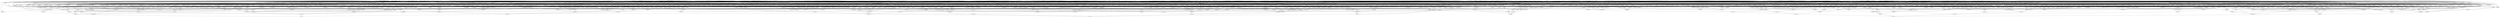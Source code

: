 digraph G {
    "new_n145_" -> "o_1_";
    "new_n269_" -> "o_1_";
    "new_n442_" -> "o_1_";
    "new_n46_" -> "new_n45_";
    "new_n119_" -> "new_n45_";
    "new_n133_" -> "new_n45_";
    "new_n65_" -> "new_n45_";
    "new_n58_" -> "new_n46_";
    "new_n47_" -> "new_n46_";
    "new_n64_" -> "new_n46_";
    "new_n57_" -> "new_n47_";
    "new_n48_" -> "new_n47_";
    "new_n53_" -> "new_n47_";
    "new_n55_" -> "new_n47_";
    "new_n51_" -> "new_n48_";
    "new_n52_" -> "new_n48_";
    "new_n50_" -> "new_n49_";
    "i_37_" -> "new_n50_";
    "i_28_" -> "new_n51_";
    "i_26_" -> "new_n51_";
    "i_24_" -> "new_n51_";
    "i_29_" -> "new_n51_";
    "i_8_" -> "new_n52_";
    "i_6_" -> "new_n52_";
    "new_n54_" -> "new_n53_";
    "i_16_" -> "new_n54_";
    "new_n56_" -> "new_n55_";
    "new_n51_" -> "new_n55_";
    "i_7_" -> "new_n56_";
    "i_6_" -> "new_n56_";
    "new_n58_" -> "new_n57_";
    "i_13_" -> "new_n58_";
    "i_37_" -> "new_n58_";
    "i_37_" -> "new_n59_";
    "new_n61_" -> "new_n60_";
    "new_n62_" -> "new_n60_";
    "new_n63_" -> "new_n60_";
    "new_n52_" -> "new_n60_";
    "i_28_" -> "new_n61_";
    "i_29_" -> "new_n61_";
    "i_23_" -> "new_n62_";
    "i_24_" -> "new_n62_";
    "i_17_" -> "new_n63_";
    "i_16_" -> "new_n63_";
    "i_23_" -> "new_n64_";
    "i_17_" -> "new_n64_";
    "new_n66_" -> "new_n65_";
    "i_37_" -> "new_n65_";
    "new_n95_" -> "new_n65_";
    "new_n84_" -> "new_n65_";
    "new_n82_" -> "new_n66_";
    "new_n74_" -> "new_n66_";
    "new_n67_" -> "new_n66_";
    "new_n76_" -> "new_n66_";
    "new_n71_" -> "new_n67_";
    "new_n68_" -> "new_n67_";
    "new_n70_" -> "new_n68_";
    "new_n69_" -> "new_n68_";
    "i_13_" -> "new_n68_";
    "i_8_" -> "new_n69_";
    "i_6_" -> "new_n69_";
    "i_4_" -> "new_n70_";
    "i_2_" -> "new_n70_";
    "new_n73_" -> "new_n71_";
    "new_n72_" -> "new_n71_";
    "i_28_" -> "new_n72_";
    "i_29_" -> "new_n72_";
    "i_17_" -> "new_n73_";
    "i_16_" -> "new_n73_";
    "new_n75_" -> "new_n74_";
    "new_n70_" -> "new_n75_";
    "new_n69_" -> "new_n75_";
    "new_n78_" -> "new_n76_";
    "new_n80_" -> "new_n76_";
    "new_n77_" -> "new_n76_";
    "new_n70_" -> "new_n77_";
    "new_n56_" -> "new_n77_";
    "new_n79_" -> "new_n78_";
    "i_24_" -> "new_n79_";
    "i_17_" -> "new_n79_";
    "i_16_" -> "new_n80_";
    "i_10_" -> "new_n81_";
    "i_23_" -> "new_n82_";
    "i_17_" -> "new_n82_";
    "i_16_" -> "new_n82_";
    "i_28_" -> "new_n83_";
    "i_24_" -> "new_n83_";
    "i_29_" -> "new_n83_";
    "new_n93_" -> "new_n84_";
    "new_n94_" -> "new_n84_";
    "new_n85_" -> "new_n84_";
    "new_n87_" -> "new_n84_";
    "new_n73_" -> "new_n85_";
    "new_n86_" -> "new_n85_";
    "new_n68_" -> "new_n85_";
    "i_35_" -> "new_n86_";
    "i_37_" -> "new_n87_";
    "new_n92_" -> "new_n88_";
    "new_n70_" -> "new_n88_";
    "new_n90_" -> "new_n88_";
    "new_n89_" -> "new_n88_";
    "i_24_" -> "new_n89_";
    "i_6_" -> "new_n90_";
    "i_11_" -> "new_n90_";
    "i_19_" -> "new_n90_";
    "i_2_" -> "new_n91_";
    "i_3_" -> "new_n91_";
    "i_5_" -> "new_n92_";
    "i_6_" -> "new_n92_";
    "i_18_" -> "new_n92_";
    "i_17_" -> "new_n93_";
    "i_16_" -> "new_n93_";
    "i_35_" -> "new_n94_";
    "i_34_" -> "new_n94_";
    "new_n114_" -> "new_n95_";
    "new_n109_" -> "new_n95_";
    "new_n96_" -> "new_n95_";
    "new_n106_" -> "new_n95_";
    "new_n102_" -> "new_n96_";
    "new_n97_" -> "new_n96_";
    "new_n98_" -> "new_n96_";
    "new_n105_" -> "new_n96_";
    "new_n70_" -> "new_n97_";
    "new_n72_" -> "new_n98_";
    "new_n79_" -> "new_n98_";
    "new_n54_" -> "new_n98_";
    "new_n101_" -> "new_n99_";
    "i_23_" -> "new_n100_";
    "i_24_" -> "new_n100_";
    "i_32_" -> "new_n101_";
    "i_29_" -> "new_n101_";
    "new_n70_" -> "new_n102_";
    "new_n104_" -> "new_n102_";
    "new_n103_" -> "new_n102_";
    "i_6_" -> "new_n103_";
    "i_17_" -> "new_n104_";
    "i_16_" -> "new_n104_";
    "i_35_" -> "new_n105_";
    "i_34_" -> "new_n105_";
    "new_n107_" -> "new_n106_";
    "new_n108_" -> "new_n106_";
    "new_n98_" -> "new_n106_";
    "new_n70_" -> "new_n107_";
    "i_34_" -> "new_n108_";
    "i_23_" -> "new_n109_";
    "new_n113_" -> "new_n109_";
    "new_n110_" -> "new_n109_";
    "new_n86_" -> "new_n109_";
    "new_n111_" -> "new_n110_";
    "new_n112_" -> "new_n110_";
    "i_5_" -> "new_n111_";
    "i_6_" -> "new_n111_";
    "i_1_" -> "new_n112_";
    "i_2_" -> "new_n112_";
    "i_32_" -> "new_n113_";
    "i_33_" -> "new_n113_";
    "i_29_" -> "new_n113_";
    "new_n115_" -> "new_n114_";
    "i_29_" -> "new_n115_";
    "new_n117_" -> "new_n116_";
    "new_n118_" -> "new_n116_";
    "new_n111_" -> "new_n116_";
    "new_n112_" -> "new_n116_";
    "i_17_" -> "new_n117_";
    "i_34_" -> "new_n117_";
    "i_35_" -> "new_n117_";
    "i_13_" -> "new_n118_";
    "i_16_" -> "new_n118_";
    "i_9_" -> "new_n119_";
    "i_13_" -> "new_n119_";
    "new_n120_" -> "new_n119_";
    "new_n59_" -> "new_n119_";
    "new_n54_" -> "new_n120_";
    "new_n121_" -> "new_n120_";
    "new_n123_" -> "new_n121_";
    "new_n56_" -> "new_n121_";
    "new_n122_" -> "new_n121_";
    "new_n61_" -> "new_n122_";
    "new_n62_" -> "new_n122_";
    "new_n64_" -> "new_n122_";
    "i_4_" -> "new_n123_";
    "i_0_" -> "new_n123_";
    "new_n111_" -> "new_n124_";
    "new_n132_" -> "new_n124_";
    "new_n130_" -> "new_n124_";
    "new_n129_" -> "new_n124_";
    "new_n127_" -> "new_n125_";
    "new_n126_" -> "new_n125_";
    "new_n62_" -> "new_n126_";
    "i_18_" -> "new_n127_";
    "new_n128_" -> "new_n127_";
    "i_16_" -> "new_n128_";
    "new_n61_" -> "new_n129_";
    "new_n62_" -> "new_n129_";
    "new_n69_" -> "new_n129_";
    "new_n123_" -> "new_n129_";
    "new_n131_" -> "new_n130_";
    "i_19_" -> "new_n131_";
    "i_0_" -> "new_n132_";
    "i_3_" -> "new_n132_";
    "new_n80_" -> "new_n133_";
    "new_n140_" -> "new_n133_";
    "new_n50_" -> "new_n133_";
    "new_n132_" -> "new_n134_";
    "new_n139_" -> "new_n134_";
    "new_n135_" -> "new_n134_";
    "new_n137_" -> "new_n134_";
    "new_n136_" -> "new_n135_";
    "new_n126_" -> "new_n135_";
    "i_18_" -> "new_n136_";
    "i_17_" -> "new_n136_";
    "new_n138_" -> "new_n137_";
    "new_n122_" -> "new_n137_";
    "i_4_" -> "new_n138_";
    "i_0_" -> "new_n138_";
    "new_n139_" -> "new_n138_";
    "i_5_" -> "new_n139_";
    "i_6_" -> "new_n139_";
    "new_n132_" -> "new_n140_";
    "new_n141_" -> "new_n140_";
    "new_n93_" -> "new_n140_";
    "new_n142_" -> "new_n140_";
    "new_n90_" -> "new_n141_";
    "i_32_" -> "new_n142_";
    "new_n144_" -> "new_n142_";
    "new_n143_" -> "new_n142_";
    "new_n89_" -> "new_n142_";
    "i_29_" -> "new_n143_";
    "i_28_" -> "new_n144_";
    "i_26_" -> "new_n144_";
    "new_n256_" -> "new_n145_";
    "new_n223_" -> "new_n145_";
    "new_n146_" -> "new_n145_";
    "new_n180_" -> "new_n145_";
    "new_n50_" -> "new_n146_";
    "new_n167_" -> "new_n146_";
    "new_n176_" -> "new_n146_";
    "new_n147_" -> "new_n146_";
    "i_20_" -> "new_n147_";
    "new_n166_" -> "new_n147_";
    "new_n148_" -> "new_n147_";
    "new_n156_" -> "new_n147_";
    "new_n60_" -> "new_n148_";
    "new_n55_" -> "new_n148_";
    "new_n149_" -> "new_n148_";
    "i_14_" -> "new_n149_";
    "i_23_" -> "new_n149_";
    "i_17_" -> "new_n149_";
    "i_16_" -> "new_n149_";
    "i_7_" -> "new_n150_";
    "new_n153_" -> "new_n150_";
    "i_25_" -> "new_n150_";
    "new_n151_" -> "new_n150_";
    "new_n152_" -> "new_n151_";
    "i_33_" -> "new_n151_";
    "i_28_" -> "new_n152_";
    "i_32_" -> "new_n152_";
    "i_31_" -> "new_n152_";
    "new_n154_" -> "new_n153_";
    "i_28_" -> "new_n154_";
    "i_31_" -> "new_n154_";
    "i_34_" -> "new_n154_";
    "i_12_" -> "new_n155_";
    "i_14_" -> "new_n155_";
    "i_16_" -> "new_n155_";
    "new_n161_" -> "new_n156_";
    "new_n158_" -> "new_n156_";
    "new_n157_" -> "new_n156_";
    "new_n155_" -> "new_n156_";
    "i_10_" -> "new_n157_";
    "i_13_" -> "new_n157_";
    "new_n70_" -> "new_n157_";
    "new_n69_" -> "new_n157_";
    "i_29_" -> "new_n158_";
    "i_34_" -> "new_n158_";
    "new_n159_" -> "new_n158_";
    "new_n160_" -> "new_n158_";
    "i_28_" -> "new_n159_";
    "i_24_" -> "new_n159_";
    "i_17_" -> "new_n160_";
    "i_16_" -> "new_n160_";
    "i_37_" -> "new_n160_";
    "i_23_" -> "new_n161_";
    "new_n162_" -> "new_n161_";
    "i_34_" -> "new_n162_";
    "i_21_" -> "new_n162_";
    "i_35_" -> "new_n162_";
    "i_29_" -> "new_n162_";
    "new_n164_" -> "new_n163_";
    "new_n165_" -> "new_n163_";
    "new_n100_" -> "new_n163_";
    "i_37_" -> "new_n163_";
    "i_34_" -> "new_n164_";
    "i_28_" -> "new_n165_";
    "i_29_" -> "new_n165_";
    "new_n123_" -> "new_n166_";
    "i_37_" -> "new_n166_";
    "new_n169_" -> "new_n167_";
    "i_20_" -> "new_n167_";
    "new_n175_" -> "new_n167_";
    "new_n168_" -> "new_n167_";
    "new_n63_" -> "new_n168_";
    "new_n169_" -> "new_n168_";
    "new_n171_" -> "new_n168_";
    "new_n170_" -> "new_n169_";
    "new_n100_" -> "new_n169_";
    "i_28_" -> "new_n170_";
    "i_26_" -> "new_n170_";
    "new_n149_" -> "new_n171_";
    "new_n173_" -> "new_n171_";
    "new_n172_" -> "new_n171_";
    "i_26_" -> "new_n172_";
    "i_24_" -> "new_n172_";
    "i_32_" -> "new_n173_";
    "i_23_" -> "new_n174_";
    "new_n172_" -> "new_n174_";
    "new_n173_" -> "new_n174_";
    "i_12_" -> "new_n175_";
    "i_16_" -> "new_n175_";
    "new_n88_" -> "new_n176_";
    "new_n179_" -> "new_n176_";
    "new_n177_" -> "new_n176_";
    "new_n93_" -> "new_n176_";
    "i_4_" -> "new_n177_";
    "i_1_" -> "new_n177_";
    "i_0_" -> "new_n177_";
    "new_n126_" -> "new_n177_";
    "i_29_" -> "new_n178_";
    "new_n50_" -> "new_n178_";
    "new_n144_" -> "new_n178_";
    "new_n139_" -> "new_n179_";
    "i_32_" -> "new_n179_";
    "new_n111_" -> "new_n179_";
    "i_37_" -> "new_n179_";
    "new_n221_" -> "new_n180_";
    "new_n206_" -> "new_n180_";
    "new_n181_" -> "new_n180_";
    "new_n192_" -> "new_n180_";
    "new_n161_" -> "new_n181_";
    "new_n186_" -> "new_n181_";
    "new_n182_" -> "new_n181_";
    "new_n191_" -> "new_n181_";
    "new_n97_" -> "new_n182_";
    "new_n185_" -> "new_n182_";
    "new_n131_" -> "new_n183_";
    "i_17_" -> "new_n184_";
    "new_n136_" -> "new_n185_";
    "new_n139_" -> "new_n185_";
    "new_n91_" -> "new_n185_";
    "new_n115_" -> "new_n186_";
    "new_n83_" -> "new_n186_";
    "new_n80_" -> "new_n186_";
    "new_n188_" -> "new_n187_";
    "i_37_" -> "new_n188_";
    "new_n190_" -> "new_n189_";
    "i_25_" -> "new_n189_";
    "i_28_" -> "new_n190_";
    "i_29_" -> "new_n190_";
    "i_33_" -> "new_n190_";
    "i_34_" -> "new_n190_";
    "i_12_" -> "new_n191_";
    "i_16_" -> "new_n191_";
    "new_n193_" -> "new_n192_";
    "new_n175_" -> "new_n192_";
    "new_n198_" -> "new_n192_";
    "new_n197_" -> "new_n193_";
    "new_n196_" -> "new_n194_";
    "i_33_" -> "new_n194_";
    "i_28_" -> "new_n195_";
    "i_24_" -> "new_n196_";
    "i_34_" -> "new_n196_";
    "i_25_" -> "new_n197_";
    "new_n203_" -> "new_n198_";
    "new_n199_" -> "new_n198_";
    "new_n115_" -> "new_n198_";
    "i_31_" -> "new_n198_";
    "new_n86_" -> "new_n199_";
    "new_n201_" -> "new_n199_";
    "i_14_" -> "new_n200_";
    "i_12_" -> "new_n200_";
    "i_7_" -> "new_n200_";
    "i_23_" -> "new_n201_";
    "i_16_" -> "new_n201_";
    "i_7_" -> "new_n202_";
    "i_23_" -> "new_n203_";
    "i_17_" -> "new_n203_";
    "i_34_" -> "new_n203_";
    "i_35_" -> "new_n203_";
    "new_n205_" -> "new_n204_";
    "i_25_" -> "new_n204_";
    "i_33_" -> "new_n204_";
    "i_28_" -> "new_n205_";
    "i_23_" -> "new_n205_";
    "i_29_" -> "new_n205_";
    "new_n213_" -> "new_n206_";
    "new_n59_" -> "new_n206_";
    "new_n212_" -> "new_n206_";
    "new_n207_" -> "new_n206_";
    "new_n208_" -> "new_n207_";
    "new_n63_" -> "new_n207_";
    "i_1_" -> "new_n208_";
    "i_0_" -> "new_n208_";
    "new_n209_" -> "new_n208_";
    "i_6_" -> "new_n209_";
    "new_n107_" -> "new_n210_";
    "new_n54_" -> "new_n210_";
    "new_n211_" -> "new_n210_";
    "new_n91_" -> "new_n211_";
    "new_n111_" -> "new_n211_";
    "new_n136_" -> "new_n211_";
    "new_n54_" -> "new_n211_";
    "i_32_" -> "new_n212_";
    "new_n50_" -> "new_n212_";
    "new_n214_" -> "new_n213_";
    "i_34_" -> "new_n214_";
    "i_35_" -> "new_n214_";
    "new_n219_" -> "new_n215_";
    "new_n216_" -> "new_n215_";
    "new_n50_" -> "new_n215_";
    "new_n220_" -> "new_n215_";
    "i_14_" -> "new_n216_";
    "i_12_" -> "new_n216_";
    "new_n217_" -> "new_n216_";
    "new_n144_" -> "new_n216_";
    "i_24_" -> "new_n217_";
    "i_16_" -> "new_n217_";
    "new_n80_" -> "new_n218_";
    "new_n144_" -> "new_n219_";
    "i_29_" -> "new_n220_";
    "new_n222_" -> "new_n221_";
    "new_n50_" -> "new_n221_";
    "new_n80_" -> "new_n221_";
    "new_n97_" -> "new_n221_";
    "new_n144_" -> "new_n222_";
    "new_n79_" -> "new_n222_";
    "new_n210_" -> "new_n223_";
    "new_n230_" -> "new_n223_";
    "new_n224_" -> "new_n223_";
    "new_n232_" -> "new_n223_";
    "new_n228_" -> "new_n224_";
    "new_n104_" -> "new_n224_";
    "new_n227_" -> "new_n224_";
    "new_n225_" -> "new_n224_";
    "new_n118_" -> "new_n225_";
    "new_n226_" -> "new_n225_";
    "new_n72_" -> "new_n225_";
    "i_13_" -> "new_n226_";
    "i_12_" -> "new_n226_";
    "new_n217_" -> "new_n226_";
    "new_n187_" -> "new_n227_";
    "new_n49_" -> "new_n227_";
    "new_n144_" -> "new_n228_";
    "new_n229_" -> "new_n228_";
    "new_n50_" -> "new_n228_";
    "i_29_" -> "new_n229_";
    "new_n49_" -> "new_n230_";
    "new_n220_" -> "new_n230_";
    "new_n118_" -> "new_n231_";
    "new_n226_" -> "new_n231_";
    "new_n144_" -> "new_n231_";
    "new_n182_" -> "new_n232_";
    "new_n239_" -> "new_n232_";
    "new_n233_" -> "new_n232_";
    "new_n236_" -> "new_n233_";
    "new_n235_" -> "new_n233_";
    "new_n234_" -> "new_n233_";
    "new_n155_" -> "new_n233_";
    "new_n70_" -> "new_n234_";
    "new_n101_" -> "new_n234_";
    "new_n203_" -> "new_n234_";
    "new_n80_" -> "new_n235_";
    "i_37_" -> "new_n235_";
    "new_n144_" -> "new_n236_";
    "i_25_" -> "new_n236_";
    "i_33_" -> "new_n236_";
    "new_n197_" -> "new_n237_";
    "new_n238_" -> "new_n237_";
    "i_33_" -> "new_n237_";
    "i_28_" -> "new_n238_";
    "i_23_" -> "new_n238_";
    "new_n244_" -> "new_n239_";
    "new_n242_" -> "new_n239_";
    "new_n245_" -> "new_n239_";
    "i_34_" -> "new_n239_";
    "new_n241_" -> "new_n240_";
    "new_n89_" -> "new_n240_";
    "i_31_" -> "new_n241_";
    "i_29_" -> "new_n241_";
    "i_23_" -> "new_n242_";
    "i_24_" -> "new_n242_";
    "new_n243_" -> "new_n242_";
    "new_n115_" -> "new_n242_";
    "i_32_" -> "new_n243_";
    "i_31_" -> "new_n243_";
    "i_33_" -> "new_n244_";
    "i_37_" -> "new_n245_";
    "new_n115_" -> "new_n246_";
    "new_n80_" -> "new_n246_";
    "new_n50_" -> "new_n247_";
    "new_n159_" -> "new_n248_";
    "new_n229_" -> "new_n248_";
    "new_n188_" -> "new_n248_";
    "new_n255_" -> "new_n249_";
    "new_n251_" -> "new_n249_";
    "new_n132_" -> "new_n249_";
    "i_32_" -> "new_n250_";
    "new_n135_" -> "new_n250_";
    "new_n125_" -> "new_n250_";
    "i_14_" -> "new_n250_";
    "i_9_" -> "new_n251_";
    "new_n254_" -> "new_n251_";
    "new_n135_" -> "new_n251_";
    "new_n252_" -> "new_n251_";
    "new_n253_" -> "new_n252_";
    "new_n92_" -> "new_n252_";
    "new_n104_" -> "new_n253_";
    "new_n50_" -> "new_n253_";
    "i_16_" -> "new_n254_";
    "new_n59_" -> "new_n254_";
    "new_n245_" -> "new_n255_";
    "new_n209_" -> "new_n255_";
    "new_n175_" -> "new_n256_";
    "new_n264_" -> "new_n256_";
    "new_n257_" -> "new_n256_";
    "i_37_" -> "new_n256_";
    "new_n244_" -> "new_n257_";
    "new_n258_" -> "new_n257_";
    "new_n263_" -> "new_n257_";
    "new_n260_" -> "new_n257_";
    "new_n259_" -> "new_n258_";
    "new_n72_" -> "new_n259_";
    "new_n261_" -> "new_n260_";
    "new_n262_" -> "new_n260_";
    "new_n70_" -> "new_n260_";
    "i_12_" -> "new_n261_";
    "i_23_" -> "new_n262_";
    "i_16_" -> "new_n262_";
    "new_n229_" -> "new_n263_";
    "i_34_" -> "new_n263_";
    "new_n267_" -> "new_n264_";
    "new_n265_" -> "new_n264_";
    "i_0_" -> "new_n264_";
    "new_n155_" -> "new_n264_";
    "new_n144_" -> "new_n265_";
    "new_n266_" -> "new_n265_";
    "new_n89_" -> "new_n265_";
    "i_7_" -> "new_n266_";
    "i_8_" -> "new_n266_";
    "new_n170_" -> "new_n267_";
    "new_n268_" -> "new_n267_";
    "i_32_" -> "new_n268_";
    "new_n320_" -> "new_n269_";
    "new_n344_" -> "new_n269_";
    "new_n391_" -> "new_n269_";
    "new_n284_" -> "new_n270_";
    "new_n303_" -> "new_n270_";
    "new_n315_" -> "new_n270_";
    "new_n319_" -> "new_n270_";
    "new_n282_" -> "new_n271_";
    "new_n272_" -> "new_n271_";
    "new_n283_" -> "new_n271_";
    "new_n275_" -> "new_n271_";
    "new_n274_" -> "new_n272_";
    "new_n103_" -> "new_n272_";
    "new_n273_" -> "new_n272_";
    "new_n61_" -> "new_n273_";
    "new_n62_" -> "new_n273_";
    "new_n123_" -> "new_n273_";
    "new_n93_" -> "new_n274_";
    "new_n50_" -> "new_n274_";
    "new_n279_" -> "new_n275_";
    "new_n278_" -> "new_n275_";
    "new_n276_" -> "new_n275_";
    "new_n281_" -> "new_n275_";
    "new_n262_" -> "new_n276_";
    "new_n82_" -> "new_n276_";
    "new_n277_" -> "new_n276_";
    "i_8_" -> "new_n277_";
    "new_n195_" -> "new_n278_";
    "new_n220_" -> "new_n278_";
    "new_n188_" -> "new_n278_";
    "new_n62_" -> "new_n279_";
    "i_21_" -> "new_n279_";
    "new_n61_" -> "new_n279_";
    "new_n191_" -> "new_n280_";
    "new_n54_" -> "new_n281_";
    "new_n51_" -> "new_n281_";
    "i_2_" -> "new_n281_";
    "new_n97_" -> "new_n282_";
    "new_n222_" -> "new_n282_";
    "i_32_" -> "new_n283_";
    "new_n103_" -> "new_n283_";
    "new_n273_" -> "new_n283_";
    "new_n253_" -> "new_n283_";
    "new_n289_" -> "new_n284_";
    "new_n296_" -> "new_n284_";
    "new_n299_" -> "new_n284_";
    "new_n59_" -> "new_n285_";
    "new_n191_" -> "new_n285_";
    "new_n286_" -> "new_n285_";
    "new_n245_" -> "new_n286_";
    "new_n287_" -> "new_n286_";
    "new_n162_" -> "new_n286_";
    "new_n243_" -> "new_n286_";
    "i_34_" -> "new_n287_";
    "i_29_" -> "new_n287_";
    "i_35_" -> "new_n287_";
    "new_n72_" -> "new_n288_";
    "new_n173_" -> "new_n288_";
    "i_31_" -> "new_n288_";
    "new_n290_" -> "new_n289_";
    "new_n94_" -> "new_n289_";
    "new_n294_" -> "new_n289_";
    "new_n292_" -> "new_n289_";
    "new_n291_" -> "new_n290_";
    "new_n217_" -> "new_n290_";
    "i_6_" -> "new_n291_";
    "i_4_" -> "new_n291_";
    "i_12_" -> "new_n291_";
    "i_2_" -> "new_n291_";
    "new_n293_" -> "new_n292_";
    "i_33_" -> "new_n293_";
    "i_35_" -> "new_n293_";
    "i_34_" -> "new_n293_";
    "i_37_" -> "new_n293_";
    "new_n295_" -> "new_n294_";
    "new_n291_" -> "new_n294_";
    "i_23_" -> "new_n295_";
    "i_16_" -> "new_n295_";
    "new_n279_" -> "new_n296_";
    "new_n297_" -> "new_n296_";
    "new_n144_" -> "new_n297_";
    "new_n79_" -> "new_n297_";
    "i_31_" -> "new_n297_";
    "i_14_" -> "new_n298_";
    "i_16_" -> "new_n298_";
    "i_7_" -> "new_n298_";
    "new_n301_" -> "new_n299_";
    "new_n263_" -> "new_n299_";
    "new_n302_" -> "new_n299_";
    "new_n204_" -> "new_n299_";
    "new_n70_" -> "new_n300_";
    "i_3_" -> "new_n300_";
    "new_n136_" -> "new_n301_";
    "i_37_" -> "new_n301_";
    "i_12_" -> "new_n302_";
    "i_13_" -> "new_n302_";
    "i_16_" -> "new_n302_";
    "new_n304_" -> "new_n303_";
    "new_n306_" -> "new_n303_";
    "new_n311_" -> "new_n303_";
    "new_n305_" -> "new_n303_";
    "new_n126_" -> "new_n304_";
    "new_n142_" -> "new_n305_";
    "new_n253_" -> "new_n305_";
    "i_20_" -> "new_n306_";
    "new_n309_" -> "new_n306_";
    "new_n310_" -> "new_n306_";
    "new_n307_" -> "new_n306_";
    "new_n308_" -> "new_n307_";
    "i_31_" -> "new_n308_";
    "i_35_" -> "new_n308_";
    "i_16_" -> "new_n309_";
    "i_7_" -> "new_n309_";
    "i_12_" -> "new_n310_";
    "i_16_" -> "new_n310_";
    "i_7_" -> "new_n310_";
    "i_20_" -> "new_n310_";
    "new_n312_" -> "new_n311_";
    "new_n113_" -> "new_n311_";
    "new_n54_" -> "new_n312_";
    "new_n313_" -> "new_n312_";
    "i_6_" -> "new_n313_";
    "i_4_" -> "new_n313_";
    "i_1_" -> "new_n313_";
    "i_2_" -> "new_n313_";
    "i_1_" -> "new_n314_";
    "i_0_" -> "new_n314_";
    "new_n139_" -> "new_n314_";
    "new_n253_" -> "new_n314_";
    "new_n175_" -> "new_n315_";
    "new_n246_" -> "new_n315_";
    "new_n318_" -> "new_n315_";
    "new_n317_" -> "new_n316_";
    "i_34_" -> "new_n316_";
    "i_24_" -> "new_n317_";
    "i_21_" -> "new_n317_";
    "i_6_" -> "new_n318_";
    "i_12_" -> "new_n318_";
    "new_n262_" -> "new_n318_";
    "new_n70_" -> "new_n318_";
    "new_n191_" -> "new_n319_";
    "new_n189_" -> "new_n319_";
    "new_n104_" -> "new_n319_";
    "new_n342_" -> "new_n320_";
    "new_n321_" -> "new_n320_";
    "new_n330_" -> "new_n320_";
    "new_n326_" -> "new_n320_";
    "new_n302_" -> "new_n321_";
    "new_n322_" -> "new_n321_";
    "new_n278_" -> "new_n321_";
    "i_33_" -> "new_n321_";
    "new_n325_" -> "new_n322_";
    "new_n295_" -> "new_n323_";
    "i_8_" -> "new_n324_";
    "i_12_" -> "new_n324_";
    "new_n54_" -> "new_n325_";
    "new_n277_" -> "new_n325_";
    "new_n114_" -> "new_n326_";
    "new_n247_" -> "new_n326_";
    "new_n328_" -> "new_n326_";
    "new_n97_" -> "new_n327_";
    "new_n185_" -> "new_n327_";
    "new_n54_" -> "new_n327_";
    "i_3_" -> "new_n328_";
    "new_n329_" -> "new_n328_";
    "new_n107_" -> "new_n328_";
    "new_n213_" -> "new_n328_";
    "new_n80_" -> "new_n329_";
    "new_n131_" -> "new_n329_";
    "i_37_" -> "new_n329_";
    "new_n333_" -> "new_n330_";
    "new_n339_" -> "new_n330_";
    "new_n331_" -> "new_n330_";
    "new_n332_" -> "new_n331_";
    "new_n273_" -> "new_n331_";
    "new_n268_" -> "new_n331_";
    "new_n261_" -> "new_n331_";
    "i_37_" -> "new_n332_";
    "new_n334_" -> "new_n333_";
    "new_n75_" -> "new_n333_";
    "new_n131_" -> "new_n333_";
    "new_n128_" -> "new_n333_";
    "new_n70_" -> "new_n334_";
    "new_n335_" -> "new_n334_";
    "i_3_" -> "new_n335_";
    "new_n337_" -> "new_n336_";
    "i_37_" -> "new_n336_";
    "new_n338_" -> "new_n337_";
    "i_29_" -> "new_n338_";
    "i_34_" -> "new_n338_";
    "new_n191_" -> "new_n339_";
    "new_n142_" -> "new_n339_";
    "new_n340_" -> "new_n339_";
    "new_n341_" -> "new_n339_";
    "new_n62_" -> "new_n340_";
    "new_n118_" -> "new_n340_";
    "new_n261_" -> "new_n340_";
    "new_n61_" -> "new_n340_";
    "i_4_" -> "new_n341_";
    "i_0_" -> "new_n341_";
    "i_33_" -> "new_n341_";
    "new_n50_" -> "new_n341_";
    "new_n300_" -> "new_n342_";
    "new_n75_" -> "new_n342_";
    "new_n130_" -> "new_n342_";
    "i_13_" -> "new_n342_";
    "new_n115_" -> "new_n343_";
    "new_n100_" -> "new_n343_";
    "new_n188_" -> "new_n343_";
    "new_n349_" -> "new_n344_";
    "new_n377_" -> "new_n344_";
    "new_n381_" -> "new_n344_";
    "new_n389_" -> "new_n344_";
    "new_n193_" -> "new_n345_";
    "new_n93_" -> "new_n345_";
    "new_n348_" -> "new_n345_";
    "new_n346_" -> "new_n345_";
    "new_n88_" -> "new_n346_";
    "new_n104_" -> "new_n346_";
    "new_n347_" -> "new_n346_";
    "new_n138_" -> "new_n346_";
    "new_n51_" -> "new_n347_";
    "new_n50_" -> "new_n347_";
    "new_n80_" -> "new_n347_";
    "new_n64_" -> "new_n347_";
    "new_n191_" -> "new_n348_";
    "new_n236_" -> "new_n348_";
    "new_n316_" -> "new_n348_";
    "new_n360_" -> "new_n349_";
    "new_n363_" -> "new_n349_";
    "new_n366_" -> "new_n349_";
    "new_n372_" -> "new_n349_";
    "new_n358_" -> "new_n350_";
    "new_n355_" -> "new_n350_";
    "new_n351_" -> "new_n350_";
    "new_n353_" -> "new_n350_";
    "new_n244_" -> "new_n351_";
    "new_n241_" -> "new_n351_";
    "new_n352_" -> "new_n351_";
    "new_n50_" -> "new_n351_";
    "i_26_" -> "new_n352_";
    "i_24_" -> "new_n352_";
    "i_12_" -> "new_n353_";
    "i_7_" -> "new_n353_";
    "new_n217_" -> "new_n353_";
    "new_n354_" -> "new_n353_";
    "i_28_" -> "new_n354_";
    "i_29_" -> "new_n354_";
    "i_34_" -> "new_n354_";
    "i_31_" -> "new_n354_";
    "new_n356_" -> "new_n355_";
    "new_n357_" -> "new_n355_";
    "i_32_" -> "new_n356_";
    "i_31_" -> "new_n356_";
    "i_35_" -> "new_n356_";
    "i_37_" -> "new_n356_";
    "i_24_" -> "new_n357_";
    "i_34_" -> "new_n357_";
    "new_n359_" -> "new_n358_";
    "new_n143_" -> "new_n358_";
    "i_23_" -> "new_n359_";
    "i_22_" -> "new_n359_";
    "i_35_" -> "new_n359_";
    "new_n309_" -> "new_n360_";
    "i_31_" -> "new_n360_";
    "new_n362_" -> "new_n360_";
    "new_n117_" -> "new_n361_";
    "new_n243_" -> "new_n362_";
    "i_22_" -> "new_n362_";
    "new_n143_" -> "new_n362_";
    "i_35_" -> "new_n362_";
    "new_n365_" -> "new_n363_";
    "new_n354_" -> "new_n363_";
    "i_7_" -> "new_n363_";
    "new_n364_" -> "new_n363_";
    "i_28_" -> "new_n364_";
    "new_n245_" -> "new_n364_";
    "new_n214_" -> "new_n364_";
    "new_n241_" -> "new_n364_";
    "i_12_" -> "new_n365_";
    "new_n367_" -> "new_n366_";
    "new_n202_" -> "new_n366_";
    "new_n371_" -> "new_n366_";
    "new_n368_" -> "new_n366_";
    "new_n154_" -> "new_n367_";
    "new_n369_" -> "new_n368_";
    "new_n370_" -> "new_n368_";
    "i_31_" -> "new_n369_";
    "i_34_" -> "new_n369_";
    "i_28_" -> "new_n370_";
    "i_29_" -> "new_n370_";
    "new_n241_" -> "new_n371_";
    "new_n293_" -> "new_n371_";
    "new_n89_" -> "new_n371_";
    "new_n358_" -> "new_n372_";
    "new_n374_" -> "new_n372_";
    "new_n376_" -> "new_n372_";
    "new_n373_" -> "new_n372_";
    "new_n154_" -> "new_n373_";
    "new_n309_" -> "new_n373_";
    "i_20_" -> "new_n373_";
    "new_n89_" -> "new_n373_";
    "new_n287_" -> "new_n374_";
    "new_n375_" -> "new_n374_";
    "i_31_" -> "new_n375_";
    "i_25_" -> "new_n375_";
    "i_33_" -> "new_n375_";
    "new_n154_" -> "new_n376_";
    "new_n309_" -> "new_n376_";
    "new_n79_" -> "new_n376_";
    "i_30_" -> "new_n377_";
    "new_n187_" -> "new_n377_";
    "new_n329_" -> "new_n377_";
    "new_n121_" -> "new_n377_";
    "new_n380_" -> "new_n378_";
    "new_n80_" -> "new_n379_";
    "new_n79_" -> "new_n379_";
    "new_n72_" -> "new_n379_";
    "i_14_" -> "new_n380_";
    "i_12_" -> "new_n380_";
    "new_n217_" -> "new_n380_";
    "new_n72_" -> "new_n380_";
    "new_n207_" -> "new_n381_";
    "new_n382_" -> "new_n381_";
    "new_n385_" -> "new_n381_";
    "new_n379_" -> "new_n382_";
    "new_n384_" -> "new_n382_";
    "new_n187_" -> "new_n382_";
    "new_n100_" -> "new_n383_";
    "new_n101_" -> "new_n383_";
    "i_10_" -> "new_n384_";
    "new_n103_" -> "new_n384_";
    "new_n70_" -> "new_n384_";
    "new_n122_" -> "new_n385_";
    "new_n387_" -> "new_n385_";
    "new_n386_" -> "new_n385_";
    "new_n273_" -> "new_n385_";
    "new_n50_" -> "new_n386_";
    "new_n93_" -> "new_n386_";
    "i_13_" -> "new_n386_";
    "new_n103_" -> "new_n386_";
    "i_33_" -> "new_n387_";
    "new_n54_" -> "new_n387_";
    "new_n50_" -> "new_n387_";
    "new_n244_" -> "new_n388_";
    "new_n50_" -> "new_n388_";
    "new_n161_" -> "new_n389_";
    "new_n390_" -> "new_n389_";
    "new_n60_" -> "new_n389_";
    "new_n104_" -> "new_n389_";
    "i_13_" -> "new_n390_";
    "new_n123_" -> "new_n390_";
    "new_n59_" -> "new_n390_";
    "new_n403_" -> "new_n391_";
    "new_n415_" -> "new_n391_";
    "new_n428_" -> "new_n391_";
    "new_n189_" -> "new_n392_";
    "new_n399_" -> "new_n392_";
    "new_n393_" -> "new_n392_";
    "new_n400_" -> "new_n392_";
    "new_n396_" -> "new_n393_";
    "new_n394_" -> "new_n393_";
    "new_n395_" -> "new_n393_";
    "new_n398_" -> "new_n393_";
    "new_n196_" -> "new_n394_";
    "new_n165_" -> "new_n394_";
    "new_n375_" -> "new_n394_";
    "new_n191_" -> "new_n395_";
    "new_n197_" -> "new_n395_";
    "new_n196_" -> "new_n395_";
    "i_33_" -> "new_n395_";
    "i_6_" -> "new_n396_";
    "i_12_" -> "new_n396_";
    "new_n295_" -> "new_n396_";
    "new_n70_" -> "new_n396_";
    "i_29_" -> "new_n397_";
    "i_34_" -> "new_n397_";
    "new_n50_" -> "new_n397_";
    "new_n159_" -> "new_n397_";
    "new_n155_" -> "new_n398_";
    "new_n196_" -> "new_n398_";
    "i_22_" -> "new_n398_";
    "new_n93_" -> "new_n399_";
    "new_n114_" -> "new_n400_";
    "new_n247_" -> "new_n400_";
    "new_n402_" -> "new_n400_";
    "new_n401_" -> "new_n400_";
    "new_n70_" -> "new_n401_";
    "new_n191_" -> "new_n401_";
    "new_n86_" -> "new_n402_";
    "new_n205_" -> "new_n402_";
    "new_n412_" -> "new_n403_";
    "new_n404_" -> "new_n403_";
    "new_n406_" -> "new_n403_";
    "new_n414_" -> "new_n403_";
    "new_n405_" -> "new_n404_";
    "new_n50_" -> "new_n404_";
    "new_n401_" -> "new_n404_";
    "new_n343_" -> "new_n404_";
    "new_n112_" -> "new_n405_";
    "new_n139_" -> "new_n405_";
    "new_n155_" -> "new_n406_";
    "i_37_" -> "new_n406_";
    "new_n408_" -> "new_n406_";
    "new_n407_" -> "new_n406_";
    "i_31_" -> "new_n407_";
    "new_n217_" -> "new_n408_";
    "new_n220_" -> "new_n409_";
    "new_n214_" -> "new_n409_";
    "new_n195_" -> "new_n409_";
    "i_31_" -> "new_n409_";
    "new_n411_" -> "new_n410_";
    "new_n101_" -> "new_n410_";
    "new_n313_" -> "new_n411_";
    "new_n413_" -> "new_n412_";
    "new_n59_" -> "new_n412_";
    "new_n261_" -> "new_n413_";
    "new_n295_" -> "new_n413_";
    "new_n70_" -> "new_n413_";
    "new_n318_" -> "new_n414_";
    "new_n83_" -> "new_n414_";
    "new_n294_" -> "new_n414_";
    "new_n228_" -> "new_n414_";
    "new_n419_" -> "new_n415_";
    "new_n421_" -> "new_n415_";
    "new_n425_" -> "new_n415_";
    "new_n155_" -> "new_n416_";
    "i_20_" -> "new_n416_";
    "i_7_" -> "new_n416_";
    "new_n417_" -> "new_n416_";
    "new_n62_" -> "new_n417_";
    "new_n191_" -> "new_n417_";
    "new_n418_" -> "new_n417_";
    "i_21_" -> "new_n418_";
    "i_2_" -> "new_n418_";
    "new_n337_" -> "new_n419_";
    "new_n288_" -> "new_n419_";
    "new_n155_" -> "new_n419_";
    "i_37_" -> "new_n419_";
    "new_n70_" -> "new_n420_";
    "new_n175_" -> "new_n420_";
    "new_n323_" -> "new_n421_";
    "new_n422_" -> "new_n421_";
    "new_n423_" -> "new_n421_";
    "new_n424_" -> "new_n421_";
    "new_n195_" -> "new_n422_";
    "new_n86_" -> "new_n422_";
    "new_n220_" -> "new_n422_";
    "new_n196_" -> "new_n423_";
    "new_n356_" -> "new_n423_";
    "new_n154_" -> "new_n424_";
    "new_n310_" -> "new_n424_";
    "new_n427_" -> "new_n425_";
    "new_n87_" -> "new_n425_";
    "new_n260_" -> "new_n425_";
    "new_n214_" -> "new_n425_";
    "new_n220_" -> "new_n426_";
    "new_n195_" -> "new_n426_";
    "i_31_" -> "new_n426_";
    "new_n302_" -> "new_n427_";
    "new_n435_" -> "new_n428_";
    "new_n429_" -> "new_n428_";
    "new_n436_" -> "new_n428_";
    "new_n437_" -> "new_n428_";
    "new_n329_" -> "new_n429_";
    "new_n107_" -> "new_n429_";
    "new_n430_" -> "new_n429_";
    "new_n432_" -> "new_n430_";
    "i_21_" -> "new_n430_";
    "i_29_" -> "new_n430_";
    "i_31_" -> "new_n431_";
    "i_28_" -> "new_n432_";
    "i_26_" -> "new_n432_";
    "i_24_" -> "new_n432_";
    "i_34_" -> "new_n432_";
    "i_30_" -> "new_n433_";
    "new_n72_" -> "new_n433_";
    "new_n434_" -> "new_n433_";
    "i_37_" -> "new_n434_";
    "new_n290_" -> "new_n435_";
    "new_n149_" -> "new_n436_";
    "i_2_" -> "new_n436_";
    "new_n413_" -> "new_n436_";
    "new_n248_" -> "new_n436_";
    "new_n438_" -> "new_n437_";
    "new_n197_" -> "new_n437_";
    "new_n441_" -> "new_n437_";
    "new_n420_" -> "new_n437_";
    "i_33_" -> "new_n438_";
    "new_n440_" -> "new_n439_";
    "i_28_" -> "new_n440_";
    "i_23_" -> "new_n440_";
    "i_24_" -> "new_n440_";
    "i_34_" -> "new_n440_";
    "new_n86_" -> "new_n441_";
    "new_n72_" -> "new_n441_";
    "i_37_" -> "new_n441_";
    "new_n453_" -> "new_n442_";
    "new_n465_" -> "new_n442_";
    "new_n478_" -> "new_n442_";
    "new_n484_" -> "new_n442_";
    "i_37_" -> "new_n443_";
    "new_n444_" -> "new_n443_";
    "i_0_" -> "new_n443_";
    "new_n265_" -> "new_n444_";
    "new_n59_" -> "new_n444_";
    "new_n445_" -> "new_n444_";
    "new_n447_" -> "new_n444_";
    "new_n267_" -> "new_n445_";
    "new_n265_" -> "new_n445_";
    "new_n104_" -> "new_n445_";
    "new_n128_" -> "new_n446_";
    "new_n191_" -> "new_n446_";
    "i_20_" -> "new_n446_";
    "new_n169_" -> "new_n447_";
    "new_n191_" -> "new_n447_";
    "new_n49_" -> "new_n447_";
    "new_n64_" -> "new_n448_";
    "new_n452_" -> "new_n448_";
    "new_n451_" -> "new_n448_";
    "new_n449_" -> "new_n448_";
    "new_n450_" -> "new_n449_";
    "i_13_" -> "new_n450_";
    "new_n115_" -> "new_n451_";
    "new_n80_" -> "new_n451_";
    "new_n203_" -> "new_n451_";
    "new_n75_" -> "new_n451_";
    "i_1_" -> "new_n452_";
    "i_0_" -> "new_n452_";
    "new_n111_" -> "new_n452_";
    "new_n218_" -> "new_n452_";
    "new_n463_" -> "new_n453_";
    "new_n59_" -> "new_n453_";
    "new_n457_" -> "new_n453_";
    "i_4_" -> "new_n454_";
    "i_1_" -> "new_n454_";
    "i_0_" -> "new_n454_";
    "new_n111_" -> "new_n454_";
    "i_32_" -> "new_n455_";
    "new_n126_" -> "new_n455_";
    "new_n63_" -> "new_n455_";
    "new_n456_" -> "new_n455_";
    "new_n51_" -> "new_n456_";
    "new_n118_" -> "new_n456_";
    "new_n459_" -> "new_n457_";
    "new_n302_" -> "new_n457_";
    "new_n458_" -> "new_n457_";
    "i_22_" -> "new_n457_";
    "new_n196_" -> "new_n458_";
    "i_22_" -> "new_n458_";
    "new_n432_" -> "new_n459_";
    "i_29_" -> "new_n459_";
    "new_n462_" -> "new_n460_";
    "new_n369_" -> "new_n460_";
    "new_n370_" -> "new_n460_";
    "new_n89_" -> "new_n460_";
    "i_12_" -> "new_n461_";
    "i_14_" -> "new_n461_";
    "i_13_" -> "new_n461_";
    "i_16_" -> "new_n461_";
    "i_28_" -> "new_n462_";
    "i_26_" -> "new_n462_";
    "i_29_" -> "new_n462_";
    "new_n464_" -> "new_n463_";
    "new_n53_" -> "new_n463_";
    "new_n234_" -> "new_n463_";
    "new_n73_" -> "new_n464_";
    "new_n86_" -> "new_n464_";
    "new_n467_" -> "new_n465_";
    "new_n472_" -> "new_n465_";
    "new_n475_" -> "new_n465_";
    "new_n466_" -> "new_n465_";
    "new_n59_" -> "new_n466_";
    "new_n193_" -> "new_n466_";
    "new_n104_" -> "new_n466_";
    "new_n184_" -> "new_n467_";
    "new_n72_" -> "new_n467_";
    "new_n471_" -> "new_n467_";
    "new_n468_" -> "new_n467_";
    "new_n93_" -> "new_n468_";
    "new_n112_" -> "new_n469_";
    "new_n218_" -> "new_n470_";
    "new_n238_" -> "new_n471_";
    "new_n473_" -> "new_n472_";
    "new_n123_" -> "new_n472_";
    "new_n50_" -> "new_n472_";
    "new_n218_" -> "new_n473_";
    "new_n261_" -> "new_n473_";
    "new_n126_" -> "new_n473_";
    "new_n175_" -> "new_n474_";
    "new_n142_" -> "new_n474_";
    "i_33_" -> "new_n475_";
    "new_n188_" -> "new_n475_";
    "new_n110_" -> "new_n476_";
    "new_n78_" -> "new_n476_";
    "new_n477_" -> "new_n476_";
    "new_n111_" -> "new_n477_";
    "new_n112_" -> "new_n477_";
    "new_n397_" -> "new_n478_";
    "new_n187_" -> "new_n478_";
    "new_n479_" -> "new_n478_";
    "new_n482_" -> "new_n478_";
    "new_n481_" -> "new_n479_";
    "new_n100_" -> "new_n479_";
    "new_n480_" -> "new_n479_";
    "new_n159_" -> "new_n480_";
    "new_n229_" -> "new_n480_";
    "new_n312_" -> "new_n480_";
    "new_n112_" -> "new_n481_";
    "new_n139_" -> "new_n481_";
    "i_14_" -> "new_n482_";
    "new_n441_" -> "new_n482_";
    "new_n483_" -> "new_n482_";
    "new_n59_" -> "new_n483_";
    "new_n191_" -> "new_n483_";
    "new_n489_" -> "new_n484_";
    "new_n485_" -> "new_n484_";
    "new_n493_" -> "new_n484_";
    "new_n50_" -> "new_n485_";
    "new_n188_" -> "new_n485_";
    "new_n486_" -> "new_n485_";
    "new_n487_" -> "new_n485_";
    "new_n379_" -> "new_n486_";
    "new_n469_" -> "new_n486_";
    "new_n274_" -> "new_n487_";
    "new_n49_" -> "new_n487_";
    "new_n481_" -> "new_n487_";
    "new_n259_" -> "new_n487_";
    "new_n337_" -> "new_n488_";
    "new_n263_" -> "new_n488_";
    "new_n411_" -> "new_n488_";
    "new_n342_" -> "new_n489_";
    "new_n490_" -> "new_n489_";
    "i_14_" -> "new_n490_";
    "new_n129_" -> "new_n490_";
    "new_n130_" -> "new_n490_";
    "i_37_" -> "new_n490_";
    "i_0_" -> "new_n491_";
    "i_33_" -> "new_n491_";
    "new_n50_" -> "new_n491_";
    "new_n63_" -> "new_n492_";
    "new_n169_" -> "new_n492_";
    "new_n174_" -> "new_n492_";
    "new_n446_" -> "new_n492_";
    "new_n175_" -> "new_n493_";
    "new_n418_" -> "new_n493_";
    "new_n494_" -> "new_n493_";
    "new_n104_" -> "new_n494_";
    "new_n189_" -> "new_n494_";
    "new_n93_" -> "new_n494_";
    "new_n545_" -> "o_2_";
    "new_n664_" -> "o_2_";
    "new_n698_" -> "o_2_";
    "new_n775_" -> "o_2_";
    "i_31_" -> "new_n496_";
    "new_n544_" -> "new_n496_";
    "new_n523_" -> "new_n496_";
    "new_n497_" -> "new_n496_";
    "new_n506_" -> "new_n497_";
    "i_29_" -> "new_n497_";
    "new_n498_" -> "new_n497_";
    "new_n521_" -> "new_n497_";
    "new_n504_" -> "new_n498_";
    "new_n74_" -> "new_n498_";
    "new_n502_" -> "new_n498_";
    "new_n499_" -> "new_n498_";
    "new_n501_" -> "new_n499_";
    "i_34_" -> "new_n499_";
    "i_38_" -> "new_n500_";
    "i_25_" -> "new_n501_";
    "i_24_" -> "new_n501_";
    "new_n503_" -> "new_n502_";
    "i_31_" -> "new_n503_";
    "i_38_" -> "new_n504_";
    "i_25_" -> "new_n505_";
    "i_26_" -> "new_n505_";
    "i_19_" -> "new_n506_";
    "new_n509_" -> "new_n507_";
    "new_n508_" -> "new_n507_";
    "i_18_" -> "new_n507_";
    "new_n511_" -> "new_n507_";
    "new_n139_" -> "new_n508_";
    "i_1_" -> "new_n509_";
    "i_2_" -> "new_n509_";
    "new_n510_" -> "new_n509_";
    "i_6_" -> "new_n510_";
    "i_4_" -> "new_n510_";
    "i_9_" -> "new_n511_";
    "new_n513_" -> "new_n512_";
    "new_n518_" -> "new_n512_";
    "new_n516_" -> "new_n513_";
    "i_6_" -> "new_n514_";
    "i_12_" -> "new_n514_";
    "new_n515_" -> "new_n514_";
    "new_n70_" -> "new_n514_";
    "i_9_" -> "new_n515_";
    "i_18_" -> "new_n515_";
    "i_3_" -> "new_n516_";
    "i_9_" -> "new_n516_";
    "new_n209_" -> "new_n516_";
    "new_n517_" -> "new_n516_";
    "i_4_" -> "new_n517_";
    "i_12_" -> "new_n517_";
    "i_2_" -> "new_n517_";
    "new_n519_" -> "new_n518_";
    "new_n139_" -> "new_n518_";
    "new_n520_" -> "new_n518_";
    "new_n291_" -> "new_n518_";
    "i_3_" -> "new_n519_";
    "i_9_" -> "new_n519_";
    "i_11_" -> "new_n519_";
    "i_13_" -> "new_n520_";
    "i_9_" -> "new_n520_";
    "i_11_" -> "new_n520_";
    "i_18_" -> "new_n520_";
    "new_n522_" -> "new_n521_";
    "new_n500_" -> "new_n521_";
    "i_25_" -> "new_n522_";
    "i_26_" -> "new_n522_";
    "i_22_" -> "new_n522_";
    "new_n533_" -> "new_n523_";
    "i_10_" -> "new_n523_";
    "new_n530_" -> "new_n523_";
    "new_n524_" -> "new_n523_";
    "new_n529_" -> "new_n524_";
    "new_n527_" -> "new_n524_";
    "new_n503_" -> "new_n524_";
    "new_n525_" -> "new_n524_";
    "new_n500_" -> "new_n525_";
    "new_n526_" -> "new_n525_";
    "new_n170_" -> "new_n525_";
    "i_24_" -> "new_n526_";
    "new_n528_" -> "new_n527_";
    "i_28_" -> "new_n528_";
    "i_31_" -> "new_n528_";
    "i_26_" -> "new_n529_";
    "i_24_" -> "new_n529_";
    "i_35_" -> "new_n529_";
    "i_38_" -> "new_n529_";
    "i_22_" -> "new_n530_";
    "new_n532_" -> "new_n530_";
    "new_n531_" -> "new_n530_";
    "new_n173_" -> "new_n530_";
    "i_24_" -> "new_n531_";
    "i_35_" -> "new_n532_";
    "i_38_" -> "new_n532_";
    "new_n535_" -> "new_n533_";
    "i_25_" -> "new_n534_";
    "i_26_" -> "new_n534_";
    "i_24_" -> "new_n534_";
    "i_22_" -> "new_n534_";
    "i_35_" -> "new_n535_";
    "i_38_" -> "new_n535_";
    "i_24_" -> "new_n536_";
    "new_n541_" -> "new_n536_";
    "new_n538_" -> "new_n536_";
    "new_n537_" -> "new_n536_";
    "new_n92_" -> "new_n537_";
    "new_n70_" -> "new_n537_";
    "new_n90_" -> "new_n537_";
    "new_n500_" -> "new_n538_";
    "new_n539_" -> "new_n538_";
    "new_n540_" -> "new_n538_";
    "i_38_" -> "new_n539_";
    "i_26_" -> "new_n540_";
    "i_24_" -> "new_n540_";
    "i_22_" -> "new_n540_";
    "new_n500_" -> "new_n541_";
    "new_n115_" -> "new_n541_";
    "i_34_" -> "new_n541_";
    "new_n543_" -> "new_n542_";
    "new_n70_" -> "new_n542_";
    "new_n131_" -> "new_n542_";
    "new_n52_" -> "new_n542_";
    "i_4_" -> "new_n543_";
    "i_18_" -> "new_n543_";
    "i_3_" -> "new_n543_";
    "i_12_" -> "new_n544_";
    "new_n608_" -> "new_n545_";
    "new_n656_" -> "new_n545_";
    "new_n660_" -> "new_n545_";
    "new_n567_" -> "new_n546_";
    "new_n582_" -> "new_n546_";
    "new_n591_" -> "new_n546_";
    "new_n602_" -> "new_n546_";
    "new_n548_" -> "new_n547_";
    "new_n564_" -> "new_n547_";
    "new_n553_" -> "new_n547_";
    "new_n555_" -> "new_n547_";
    "new_n551_" -> "new_n548_";
    "new_n112_" -> "new_n549_";
    "new_n550_" -> "new_n549_";
    "i_9_" -> "new_n549_";
    "i_9_" -> "new_n550_";
    "i_11_" -> "new_n550_";
    "i_18_" -> "new_n550_";
    "i_1_" -> "new_n551_";
    "i_2_" -> "new_n551_";
    "new_n552_" -> "new_n551_";
    "new_n510_" -> "new_n551_";
    "i_9_" -> "new_n552_";
    "i_11_" -> "new_n552_";
    "i_24_" -> "new_n553_";
    "new_n75_" -> "new_n553_";
    "new_n554_" -> "new_n553_";
    "i_38_" -> "new_n553_";
    "i_33_" -> "new_n554_";
    "i_29_" -> "new_n554_";
    "i_34_" -> "new_n554_";
    "new_n291_" -> "new_n555_";
    "new_n544_" -> "new_n555_";
    "new_n556_" -> "new_n555_";
    "new_n559_" -> "new_n555_";
    "i_11_" -> "new_n556_";
    "new_n558_" -> "new_n556_";
    "new_n557_" -> "new_n556_";
    "i_10_" -> "new_n556_";
    "i_12_" -> "new_n557_";
    "i_3_" -> "new_n558_";
    "i_18_" -> "new_n558_";
    "i_19_" -> "new_n558_";
    "new_n268_" -> "new_n559_";
    "new_n526_" -> "new_n559_";
    "new_n170_" -> "new_n559_";
    "i_38_" -> "new_n559_";
    "new_n563_" -> "new_n560_";
    "new_n529_" -> "new_n560_";
    "new_n561_" -> "new_n560_";
    "new_n101_" -> "new_n560_";
    "i_31_" -> "new_n561_";
    "i_29_" -> "new_n561_";
    "i_26_" -> "new_n562_";
    "i_24_" -> "new_n562_";
    "i_29_" -> "new_n562_";
    "i_33_" -> "new_n563_";
    "i_35_" -> "new_n563_";
    "i_38_" -> "new_n563_";
    "new_n500_" -> "new_n564_";
    "new_n526_" -> "new_n564_";
    "i_34_" -> "new_n564_";
    "i_1_" -> "new_n565_";
    "i_2_" -> "new_n565_";
    "new_n566_" -> "new_n565_";
    "new_n510_" -> "new_n565_";
    "i_9_" -> "new_n566_";
    "i_19_" -> "new_n566_";
    "new_n576_" -> "new_n567_";
    "new_n571_" -> "new_n567_";
    "new_n572_" -> "new_n567_";
    "new_n568_" -> "new_n567_";
    "i_13_" -> "new_n568_";
    "new_n569_" -> "new_n568_";
    "new_n570_" -> "new_n568_";
    "new_n522_" -> "new_n568_";
    "new_n70_" -> "new_n569_";
    "new_n131_" -> "new_n569_";
    "new_n69_" -> "new_n569_";
    "i_38_" -> "new_n570_";
    "new_n334_" -> "new_n571_";
    "new_n569_" -> "new_n571_";
    "new_n114_" -> "new_n572_";
    "new_n575_" -> "new_n572_";
    "new_n500_" -> "new_n572_";
    "i_34_" -> "new_n572_";
    "i_6_" -> "new_n573_";
    "i_12_" -> "new_n573_";
    "new_n574_" -> "new_n573_";
    "new_n70_" -> "new_n573_";
    "i_24_" -> "new_n574_";
    "i_9_" -> "new_n574_";
    "new_n291_" -> "new_n575_";
    "new_n574_" -> "new_n575_";
    "new_n101_" -> "new_n575_";
    "new_n580_" -> "new_n576_";
    "new_n577_" -> "new_n576_";
    "new_n539_" -> "new_n577_";
    "new_n338_" -> "new_n577_";
    "new_n578_" -> "new_n577_";
    "i_24_" -> "new_n578_";
    "i_38_" -> "new_n578_";
    "new_n562_" -> "new_n579_";
    "new_n539_" -> "new_n580_";
    "new_n86_" -> "new_n581_";
    "new_n115_" -> "new_n581_";
    "i_38_" -> "new_n581_";
    "new_n574_" -> "new_n582_";
    "i_34_" -> "new_n582_";
    "new_n583_" -> "new_n582_";
    "new_n587_" -> "new_n582_";
    "i_24_" -> "new_n583_";
    "new_n586_" -> "new_n583_";
    "new_n585_" -> "new_n583_";
    "new_n584_" -> "new_n583_";
    "new_n277_" -> "new_n584_";
    "new_n165_" -> "new_n584_";
    "new_n578_" -> "new_n584_";
    "i_17_" -> "new_n585_";
    "i_22_" -> "new_n586_";
    "i_24_" -> "new_n587_";
    "i_31_" -> "new_n587_";
    "new_n588_" -> "new_n587_";
    "i_26_" -> "new_n588_";
    "new_n115_" -> "new_n588_";
    "new_n500_" -> "new_n588_";
    "new_n338_" -> "new_n589_";
    "new_n173_" -> "new_n589_";
    "new_n541_" -> "new_n589_";
    "new_n590_" -> "new_n589_";
    "new_n500_" -> "new_n590_";
    "new_n505_" -> "new_n590_";
    "new_n173_" -> "new_n590_";
    "new_n533_" -> "new_n591_";
    "new_n600_" -> "new_n591_";
    "new_n538_" -> "new_n591_";
    "new_n592_" -> "new_n591_";
    "new_n595_" -> "new_n592_";
    "new_n596_" -> "new_n592_";
    "new_n594_" -> "new_n593_";
    "i_11_" -> "new_n593_";
    "i_3_" -> "new_n594_";
    "i_13_" -> "new_n594_";
    "i_9_" -> "new_n594_";
    "new_n517_" -> "new_n595_";
    "i_9_" -> "new_n595_";
    "new_n209_" -> "new_n595_";
    "i_19_" -> "new_n595_";
    "new_n515_" -> "new_n596_";
    "i_19_" -> "new_n596_";
    "new_n551_" -> "new_n597_";
    "new_n565_" -> "new_n597_";
    "new_n598_" -> "new_n597_";
    "new_n112_" -> "new_n598_";
    "new_n599_" -> "new_n598_";
    "i_9_" -> "new_n598_";
    "i_18_" -> "new_n599_";
    "i_19_" -> "new_n599_";
    "new_n500_" -> "new_n600_";
    "new_n601_" -> "new_n600_";
    "i_24_" -> "new_n601_";
    "i_29_" -> "new_n601_";
    "i_34_" -> "new_n601_";
    "new_n565_" -> "new_n602_";
    "new_n598_" -> "new_n602_";
    "new_n600_" -> "new_n602_";
    "new_n603_" -> "new_n602_";
    "new_n607_" -> "new_n603_";
    "new_n604_" -> "new_n603_";
    "new_n605_" -> "new_n603_";
    "new_n532_" -> "new_n603_";
    "new_n101_" -> "new_n604_";
    "new_n112_" -> "new_n605_";
    "i_9_" -> "new_n605_";
    "new_n209_" -> "new_n605_";
    "new_n139_" -> "new_n606_";
    "new_n574_" -> "new_n606_";
    "i_26_" -> "new_n607_";
    "i_29_" -> "new_n607_";
    "new_n623_" -> "new_n608_";
    "new_n626_" -> "new_n608_";
    "new_n642_" -> "new_n608_";
    "new_n612_" -> "new_n609_";
    "new_n617_" -> "new_n609_";
    "new_n621_" -> "new_n609_";
    "new_n279_" -> "new_n610_";
    "new_n611_" -> "new_n610_";
    "new_n70_" -> "new_n611_";
    "new_n338_" -> "new_n611_";
    "new_n578_" -> "new_n611_";
    "new_n69_" -> "new_n611_";
    "new_n615_" -> "new_n612_";
    "new_n107_" -> "new_n612_";
    "new_n613_" -> "new_n612_";
    "new_n614_" -> "new_n612_";
    "new_n112_" -> "new_n613_";
    "i_38_" -> "new_n613_";
    "new_n229_" -> "new_n614_";
    "i_34_" -> "new_n614_";
    "new_n601_" -> "new_n614_";
    "new_n244_" -> "new_n614_";
    "new_n113_" -> "new_n615_";
    "i_38_" -> "new_n615_";
    "i_19_" -> "new_n616_";
    "i_18_" -> "new_n616_";
    "i_3_" -> "new_n616_";
    "new_n581_" -> "new_n617_";
    "new_n619_" -> "new_n617_";
    "new_n70_" -> "new_n618_";
    "new_n69_" -> "new_n618_";
    "new_n205_" -> "new_n619_";
    "new_n86_" -> "new_n619_";
    "i_14_" -> "new_n619_";
    "i_33_" -> "new_n619_";
    "i_12_" -> "new_n620_";
    "i_13_" -> "new_n620_";
    "i_16_" -> "new_n620_";
    "new_n469_" -> "new_n621_";
    "new_n580_" -> "new_n621_";
    "new_n622_" -> "new_n621_";
    "new_n538_" -> "new_n621_";
    "i_31_" -> "new_n622_";
    "new_n103_" -> "new_n622_";
    "new_n70_" -> "new_n622_";
    "new_n522_" -> "new_n623_";
    "new_n570_" -> "new_n623_";
    "new_n625_" -> "new_n623_";
    "new_n597_" -> "new_n623_";
    "new_n334_" -> "new_n624_";
    "new_n616_" -> "new_n624_";
    "new_n77_" -> "new_n624_";
    "new_n529_" -> "new_n625_";
    "new_n637_" -> "new_n626_";
    "new_n627_" -> "new_n626_";
    "new_n630_" -> "new_n626_";
    "new_n639_" -> "new_n626_";
    "new_n266_" -> "new_n627_";
    "new_n570_" -> "new_n627_";
    "new_n302_" -> "new_n627_";
    "new_n628_" -> "new_n627_";
    "i_22_" -> "new_n628_";
    "i_20_" -> "new_n628_";
    "new_n61_" -> "new_n628_";
    "new_n62_" -> "new_n628_";
    "i_25_" -> "new_n629_";
    "i_26_" -> "new_n629_";
    "new_n115_" -> "new_n629_";
    "new_n291_" -> "new_n630_";
    "new_n634_" -> "new_n630_";
    "new_n632_" -> "new_n630_";
    "new_n631_" -> "new_n630_";
    "new_n594_" -> "new_n631_";
    "new_n535_" -> "new_n632_";
    "new_n633_" -> "new_n632_";
    "i_24_" -> "new_n633_";
    "i_33_" -> "new_n633_";
    "i_38_" -> "new_n633_";
    "i_9_" -> "new_n634_";
    "new_n636_" -> "new_n635_";
    "new_n173_" -> "new_n635_";
    "new_n631_" -> "new_n635_";
    "new_n570_" -> "new_n636_";
    "new_n105_" -> "new_n636_";
    "i_3_" -> "new_n637_";
    "i_24_" -> "new_n637_";
    "new_n552_" -> "new_n637_";
    "new_n638_" -> "new_n637_";
    "new_n500_" -> "new_n638_";
    "new_n505_" -> "new_n638_";
    "new_n641_" -> "new_n639_";
    "new_n291_" -> "new_n639_";
    "new_n640_" -> "new_n639_";
    "i_8_" -> "new_n639_";
    "new_n112_" -> "new_n640_";
    "new_n539_" -> "new_n640_";
    "new_n540_" -> "new_n640_";
    "i_31_" -> "new_n641_";
    "i_35_" -> "new_n641_";
    "i_38_" -> "new_n641_";
    "new_n646_" -> "new_n642_";
    "new_n650_" -> "new_n642_";
    "new_n653_" -> "new_n642_";
    "new_n645_" -> "new_n643_";
    "new_n644_" -> "new_n643_";
    "i_10_" -> "new_n643_";
    "new_n70_" -> "new_n644_";
    "new_n86_" -> "new_n644_";
    "new_n113_" -> "new_n644_";
    "i_38_" -> "new_n644_";
    "new_n563_" -> "new_n645_";
    "new_n647_" -> "new_n646_";
    "new_n606_" -> "new_n646_";
    "new_n649_" -> "new_n646_";
    "new_n532_" -> "new_n647_";
    "i_6_" -> "new_n648_";
    "i_12_" -> "new_n648_";
    "new_n634_" -> "new_n648_";
    "new_n70_" -> "new_n648_";
    "new_n601_" -> "new_n649_";
    "new_n97_" -> "new_n650_";
    "new_n561_" -> "new_n650_";
    "i_13_" -> "new_n650_";
    "new_n652_" -> "new_n650_";
    "new_n526_" -> "new_n651_";
    "i_34_" -> "new_n651_";
    "new_n522_" -> "new_n652_";
    "new_n544_" -> "new_n652_";
    "new_n570_" -> "new_n652_";
    "new_n338_" -> "new_n653_";
    "new_n655_" -> "new_n653_";
    "new_n654_" -> "new_n653_";
    "new_n614_" -> "new_n653_";
    "new_n261_" -> "new_n654_";
    "new_n70_" -> "new_n654_";
    "i_38_" -> "new_n654_";
    "new_n112_" -> "new_n655_";
    "new_n570_" -> "new_n655_";
    "new_n111_" -> "new_n655_";
    "new_n564_" -> "new_n656_";
    "new_n592_" -> "new_n656_";
    "new_n657_" -> "new_n656_";
    "new_n658_" -> "new_n656_";
    "i_13_" -> "new_n657_";
    "new_n74_" -> "new_n657_";
    "new_n581_" -> "new_n657_";
    "new_n503_" -> "new_n658_";
    "new_n659_" -> "new_n658_";
    "new_n556_" -> "new_n658_";
    "new_n503_" -> "new_n659_";
    "new_n532_" -> "new_n659_";
    "new_n528_" -> "new_n659_";
    "new_n531_" -> "new_n659_";
    "new_n663_" -> "new_n660_";
    "new_n597_" -> "new_n660_";
    "new_n661_" -> "new_n660_";
    "new_n662_" -> "new_n660_";
    "new_n539_" -> "new_n661_";
    "new_n601_" -> "new_n661_";
    "new_n313_" -> "new_n662_";
    "new_n352_" -> "new_n663_";
    "new_n500_" -> "new_n663_";
    "new_n229_" -> "new_n663_";
    "new_n675_" -> "new_n664_";
    "new_n681_" -> "new_n664_";
    "new_n690_" -> "new_n664_";
    "new_n693_" -> "new_n664_";
    "i_33_" -> "new_n665_";
    "new_n673_" -> "new_n665_";
    "new_n671_" -> "new_n665_";
    "i_38_" -> "new_n665_";
    "new_n670_" -> "new_n666_";
    "new_n667_" -> "new_n666_";
    "new_n266_" -> "new_n666_";
    "new_n540_" -> "new_n666_";
    "new_n668_" -> "new_n667_";
    "i_10_" -> "new_n668_";
    "i_10_" -> "new_n669_";
    "new_n557_" -> "new_n669_";
    "i_11_" -> "new_n669_";
    "i_7_" -> "new_n670_";
    "i_32_" -> "new_n670_";
    "new_n670_" -> "new_n671_";
    "new_n672_" -> "new_n671_";
    "i_2_" -> "new_n671_";
    "new_n540_" -> "new_n672_";
    "new_n266_" -> "new_n672_";
    "new_n241_" -> "new_n673_";
    "new_n501_" -> "new_n673_";
    "new_n674_" -> "new_n673_";
    "new_n105_" -> "new_n674_";
    "new_n243_" -> "new_n674_";
    "new_n115_" -> "new_n674_";
    "new_n647_" -> "new_n675_";
    "new_n676_" -> "new_n675_";
    "new_n678_" -> "new_n675_";
    "new_n506_" -> "new_n675_";
    "new_n500_" -> "new_n676_";
    "new_n677_" -> "new_n676_";
    "i_33_" -> "new_n677_";
    "new_n115_" -> "new_n677_";
    "new_n139_" -> "new_n678_";
    "new_n550_" -> "new_n678_";
    "i_1_" -> "new_n679_";
    "i_2_" -> "new_n679_";
    "new_n680_" -> "new_n679_";
    "new_n510_" -> "new_n679_";
    "i_13_" -> "new_n680_";
    "i_9_" -> "new_n680_";
    "i_11_" -> "new_n680_";
    "new_n532_" -> "new_n681_";
    "new_n512_" -> "new_n681_";
    "new_n676_" -> "new_n681_";
    "new_n689_" -> "new_n682_";
    "new_n683_" -> "new_n682_";
    "new_n686_" -> "new_n682_";
    "new_n352_" -> "new_n683_";
    "new_n685_" -> "new_n683_";
    "new_n70_" -> "new_n684_";
    "new_n103_" -> "new_n684_";
    "i_31_" -> "new_n685_";
    "i_29_" -> "new_n685_";
    "new_n574_" -> "new_n686_";
    "new_n607_" -> "new_n686_";
    "new_n688_" -> "new_n686_";
    "new_n97_" -> "new_n686_";
    "i_6_" -> "new_n687_";
    "i_12_" -> "new_n687_";
    "new_n70_" -> "new_n687_";
    "i_31_" -> "new_n688_";
    "new_n562_" -> "new_n688_";
    "new_n574_" -> "new_n689_";
    "new_n561_" -> "new_n690_";
    "new_n512_" -> "new_n690_";
    "new_n647_" -> "new_n690_";
    "new_n105_" -> "new_n691_";
    "new_n570_" -> "new_n691_";
    "new_n692_" -> "new_n691_";
    "new_n94_" -> "new_n692_";
    "new_n578_" -> "new_n692_";
    "new_n697_" -> "new_n693_";
    "new_n115_" -> "new_n693_";
    "i_38_" -> "new_n693_";
    "new_n694_" -> "new_n693_";
    "new_n165_" -> "new_n694_";
    "new_n696_" -> "new_n694_";
    "new_n534_" -> "new_n694_";
    "new_n695_" -> "new_n694_";
    "new_n75_" -> "new_n695_";
    "new_n594_" -> "new_n696_";
    "i_19_" -> "new_n696_";
    "new_n570_" -> "new_n697_";
    "i_34_" -> "new_n697_";
    "new_n214_" -> "new_n697_";
    "new_n613_" -> "new_n697_";
    "new_n721_" -> "new_n698_";
    "new_n741_" -> "new_n698_";
    "new_n750_" -> "new_n698_";
    "new_n705_" -> "new_n699_";
    "new_n712_" -> "new_n699_";
    "new_n716_" -> "new_n699_";
    "new_n595_" -> "new_n700_";
    "new_n625_" -> "new_n700_";
    "new_n704_" -> "new_n700_";
    "new_n701_" -> "new_n700_";
    "new_n703_" -> "new_n701_";
    "new_n334_" -> "new_n701_";
    "new_n702_" -> "new_n701_";
    "new_n518_" -> "new_n701_";
    "i_26_" -> "new_n702_";
    "i_24_" -> "new_n702_";
    "new_n500_" -> "new_n702_";
    "new_n115_" -> "new_n702_";
    "new_n607_" -> "new_n703_";
    "new_n579_" -> "new_n704_";
    "new_n75_" -> "new_n704_";
    "new_n522_" -> "new_n705_";
    "new_n711_" -> "new_n705_";
    "new_n507_" -> "new_n705_";
    "new_n706_" -> "new_n705_";
    "new_n702_" -> "new_n706_";
    "new_n503_" -> "new_n706_";
    "new_n707_" -> "new_n706_";
    "new_n708_" -> "new_n706_";
    "new_n70_" -> "new_n707_";
    "new_n101_" -> "new_n707_";
    "i_13_" -> "new_n708_";
    "new_n131_" -> "new_n708_";
    "new_n709_" -> "new_n708_";
    "i_34_" -> "new_n709_";
    "i_35_" -> "new_n709_";
    "i_38_" -> "new_n709_";
    "i_24_" -> "new_n710_";
    "new_n641_" -> "new_n710_";
    "new_n601_" -> "new_n711_";
    "i_19_" -> "new_n711_";
    "new_n522_" -> "new_n712_";
    "new_n714_" -> "new_n712_";
    "new_n507_" -> "new_n712_";
    "new_n713_" -> "new_n712_";
    "new_n679_" -> "new_n713_";
    "new_n115_" -> "new_n713_";
    "new_n651_" -> "new_n713_";
    "new_n521_" -> "new_n713_";
    "new_n526_" -> "new_n714_";
    "new_n607_" -> "new_n714_";
    "i_19_" -> "new_n714_";
    "new_n70_" -> "new_n715_";
    "new_n570_" -> "new_n715_";
    "new_n69_" -> "new_n715_";
    "new_n75_" -> "new_n716_";
    "i_13_" -> "new_n716_";
    "new_n720_" -> "new_n716_";
    "new_n717_" -> "new_n716_";
    "new_n542_" -> "new_n717_";
    "new_n718_" -> "new_n717_";
    "new_n538_" -> "new_n717_";
    "new_n719_" -> "new_n717_";
    "new_n563_" -> "new_n718_";
    "new_n70_" -> "new_n719_";
    "i_13_" -> "new_n719_";
    "new_n103_" -> "new_n719_";
    "new_n540_" -> "new_n720_";
    "new_n726_" -> "new_n721_";
    "new_n730_" -> "new_n721_";
    "new_n737_" -> "new_n721_";
    "new_n645_" -> "new_n722_";
    "new_n725_" -> "new_n722_";
    "new_n507_" -> "new_n722_";
    "new_n723_" -> "new_n722_";
    "new_n724_" -> "new_n723_";
    "new_n518_" -> "new_n723_";
    "new_n649_" -> "new_n723_";
    "new_n534_" -> "new_n724_";
    "new_n500_" -> "new_n724_";
    "new_n500_" -> "new_n725_";
    "new_n526_" -> "new_n725_";
    "i_19_" -> "new_n725_";
    "new_n710_" -> "new_n726_";
    "new_n663_" -> "new_n726_";
    "new_n727_" -> "new_n726_";
    "new_n728_" -> "new_n726_";
    "new_n596_" -> "new_n727_";
    "new_n539_" -> "new_n728_";
    "new_n601_" -> "new_n728_";
    "new_n581_" -> "new_n728_";
    "new_n68_" -> "new_n728_";
    "i_26_" -> "new_n729_";
    "new_n115_" -> "new_n729_";
    "new_n736_" -> "new_n730_";
    "new_n649_" -> "new_n730_";
    "new_n731_" -> "new_n730_";
    "new_n734_" -> "new_n730_";
    "new_n679_" -> "new_n731_";
    "new_n505_" -> "new_n732_";
    "new_n500_" -> "new_n732_";
    "new_n733_" -> "new_n732_";
    "new_n532_" -> "new_n733_";
    "new_n735_" -> "new_n734_";
    "new_n508_" -> "new_n734_";
    "new_n521_" -> "new_n734_";
    "new_n634_" -> "new_n734_";
    "new_n540_" -> "new_n735_";
    "new_n534_" -> "new_n735_";
    "i_31_" -> "new_n735_";
    "new_n500_" -> "new_n735_";
    "i_2_" -> "new_n736_";
    "i_22_" -> "new_n736_";
    "new_n574_" -> "new_n736_";
    "new_n738_" -> "new_n737_";
    "new_n702_" -> "new_n737_";
    "new_n731_" -> "new_n737_";
    "new_n739_" -> "new_n737_";
    "new_n115_" -> "new_n738_";
    "new_n715_" -> "new_n739_";
    "new_n740_" -> "new_n739_";
    "new_n687_" -> "new_n739_";
    "new_n563_" -> "new_n740_";
    "new_n529_" -> "new_n740_";
    "new_n561_" -> "new_n740_";
    "new_n748_" -> "new_n741_";
    "new_n742_" -> "new_n741_";
    "new_n747_" -> "new_n741_";
    "new_n749_" -> "new_n741_";
    "i_12_" -> "new_n742_";
    "i_22_" -> "new_n743_";
    "new_n552_" -> "new_n743_";
    "i_9_" -> "new_n743_";
    "new_n744_" -> "new_n743_";
    "new_n746_" -> "new_n744_";
    "i_22_" -> "new_n745_";
    "i_18_" -> "new_n745_";
    "i_11_" -> "new_n745_";
    "i_3_" -> "new_n746_";
    "i_13_" -> "new_n746_";
    "i_22_" -> "new_n746_";
    "i_19_" -> "new_n746_";
    "i_2_" -> "new_n747_";
    "new_n352_" -> "new_n747_";
    "new_n532_" -> "new_n748_";
    "new_n529_" -> "new_n749_";
    "new_n173_" -> "new_n749_";
    "new_n756_" -> "new_n750_";
    "new_n751_" -> "new_n750_";
    "new_n766_" -> "new_n750_";
    "new_n695_" -> "new_n751_";
    "new_n725_" -> "new_n751_";
    "new_n513_" -> "new_n751_";
    "new_n752_" -> "new_n751_";
    "new_n703_" -> "new_n752_";
    "i_13_" -> "new_n752_";
    "new_n755_" -> "new_n752_";
    "new_n753_" -> "new_n752_";
    "new_n745_" -> "new_n753_";
    "i_12_" -> "new_n753_";
    "new_n754_" -> "new_n753_";
    "i_13_" -> "new_n754_";
    "i_22_" -> "new_n754_";
    "i_11_" -> "new_n754_";
    "i_12_" -> "new_n754_";
    "new_n529_" -> "new_n755_";
    "i_10_" -> "new_n755_";
    "new_n528_" -> "new_n755_";
    "i_24_" -> "new_n756_";
    "new_n757_" -> "new_n756_";
    "new_n761_" -> "new_n756_";
    "new_n760_" -> "new_n756_";
    "new_n165_" -> "new_n757_";
    "new_n539_" -> "new_n757_";
    "new_n758_" -> "new_n757_";
    "new_n586_" -> "new_n758_";
    "new_n759_" -> "new_n758_";
    "i_13_" -> "new_n759_";
    "new_n77_" -> "new_n760_";
    "new_n579_" -> "new_n760_";
    "new_n703_" -> "new_n760_";
    "new_n569_" -> "new_n760_";
    "i_31_" -> "new_n761_";
    "new_n763_" -> "new_n761_";
    "new_n762_" -> "new_n761_";
    "new_n352_" -> "new_n761_";
    "i_30_" -> "new_n762_";
    "i_32_" -> "new_n762_";
    "i_27_" -> "new_n762_";
    "i_33_" -> "new_n763_";
    "i_30_" -> "new_n763_";
    "i_16_" -> "new_n763_";
    "new_n613_" -> "new_n764_";
    "new_n765_" -> "new_n764_";
    "new_n534_" -> "new_n764_";
    "i_32_" -> "new_n764_";
    "new_n616_" -> "new_n765_";
    "new_n107_" -> "new_n765_";
    "new_n640_" -> "new_n765_";
    "new_n68_" -> "new_n766_";
    "new_n771_" -> "new_n766_";
    "new_n767_" -> "new_n766_";
    "new_n768_" -> "new_n766_";
    "new_n613_" -> "new_n767_";
    "i_33_" -> "new_n767_";
    "new_n352_" -> "new_n767_";
    "new_n229_" -> "new_n767_";
    "new_n684_" -> "new_n768_";
    "i_8_" -> "new_n768_";
    "new_n769_" -> "new_n768_";
    "new_n770_" -> "new_n768_";
    "new_n70_" -> "new_n769_";
    "i_13_" -> "new_n769_";
    "new_n601_" -> "new_n770_";
    "new_n525_" -> "new_n771_";
    "new_n773_" -> "new_n771_";
    "new_n557_" -> "new_n771_";
    "new_n532_" -> "new_n772_";
    "new_n540_" -> "new_n772_";
    "new_n616_" -> "new_n773_";
    "new_n511_" -> "new_n773_";
    "new_n607_" -> "new_n774_";
    "new_n578_" -> "new_n774_";
    "new_n819_" -> "new_n775_";
    "new_n852_" -> "new_n775_";
    "new_n901_" -> "new_n775_";
    "new_n786_" -> "new_n776_";
    "new_n799_" -> "new_n776_";
    "new_n806_" -> "new_n776_";
    "new_n780_" -> "new_n777_";
    "new_n782_" -> "new_n777_";
    "new_n783_" -> "new_n777_";
    "new_n651_" -> "new_n778_";
    "new_n115_" -> "new_n778_";
    "new_n779_" -> "new_n778_";
    "new_n580_" -> "new_n778_";
    "new_n277_" -> "new_n779_";
    "new_n291_" -> "new_n779_";
    "new_n724_" -> "new_n780_";
    "new_n573_" -> "new_n780_";
    "new_n588_" -> "new_n780_";
    "new_n70_" -> "new_n781_";
    "new_n52_" -> "new_n781_";
    "new_n655_" -> "new_n782_";
    "new_n533_" -> "new_n782_";
    "new_n605_" -> "new_n782_";
    "new_n266_" -> "new_n783_";
    "new_n504_" -> "new_n783_";
    "new_n554_" -> "new_n783_";
    "new_n655_" -> "new_n783_";
    "i_24_" -> "new_n784_";
    "i_22_" -> "new_n784_";
    "new_n785_" -> "new_n784_";
    "i_13_" -> "new_n785_";
    "i_10_" -> "new_n785_";
    "i_12_" -> "new_n785_";
    "new_n790_" -> "new_n786_";
    "new_n792_" -> "new_n786_";
    "new_n795_" -> "new_n786_";
    "new_n291_" -> "new_n787_";
    "new_n788_" -> "new_n787_";
    "new_n789_" -> "new_n787_";
    "new_n530_" -> "new_n787_";
    "new_n500_" -> "new_n788_";
    "i_2_" -> "new_n789_";
    "i_9_" -> "new_n789_";
    "new_n521_" -> "new_n790_";
    "new_n503_" -> "new_n790_";
    "new_n791_" -> "new_n790_";
    "new_n613_" -> "new_n790_";
    "i_25_" -> "new_n791_";
    "new_n115_" -> "new_n791_";
    "new_n86_" -> "new_n791_";
    "i_23_" -> "new_n792_";
    "new_n600_" -> "new_n792_";
    "new_n622_" -> "new_n792_";
    "i_34_" -> "new_n793_";
    "new_n173_" -> "new_n793_";
    "new_n794_" -> "new_n793_";
    "i_24_" -> "new_n793_";
    "i_26_" -> "new_n794_";
    "new_n540_" -> "new_n795_";
    "new_n605_" -> "new_n795_";
    "new_n798_" -> "new_n795_";
    "new_n797_" -> "new_n795_";
    "new_n500_" -> "new_n796_";
    "new_n86_" -> "new_n797_";
    "new_n709_" -> "new_n797_";
    "i_7_" -> "new_n798_";
    "i_28_" -> "new_n798_";
    "i_32_" -> "new_n798_";
    "i_29_" -> "new_n798_";
    "new_n802_" -> "new_n799_";
    "new_n803_" -> "new_n799_";
    "new_n805_" -> "new_n799_";
    "new_n165_" -> "new_n800_";
    "new_n687_" -> "new_n800_";
    "new_n770_" -> "new_n800_";
    "new_n641_" -> "new_n801_";
    "new_n503_" -> "new_n801_";
    "new_n532_" -> "new_n801_";
    "new_n531_" -> "new_n801_";
    "new_n703_" -> "new_n802_";
    "new_n77_" -> "new_n802_";
    "new_n663_" -> "new_n802_";
    "new_n593_" -> "new_n802_";
    "new_n516_" -> "new_n803_";
    "new_n75_" -> "new_n803_";
    "new_n804_" -> "new_n803_";
    "new_n540_" -> "new_n804_";
    "new_n539_" -> "new_n804_";
    "new_n514_" -> "new_n805_";
    "new_n508_" -> "new_n805_";
    "new_n770_" -> "new_n805_";
    "new_n810_" -> "new_n806_";
    "new_n813_" -> "new_n806_";
    "new_n817_" -> "new_n806_";
    "new_n531_" -> "new_n807_";
    "new_n101_" -> "new_n807_";
    "new_n613_" -> "new_n807_";
    "new_n808_" -> "new_n807_";
    "i_24_" -> "new_n808_";
    "new_n759_" -> "new_n808_";
    "new_n809_" -> "new_n808_";
    "new_n794_" -> "new_n808_";
    "i_12_" -> "new_n809_";
    "i_17_" -> "new_n809_";
    "i_31_" -> "new_n809_";
    "i_24_" -> "new_n810_";
    "new_n773_" -> "new_n810_";
    "new_n541_" -> "new_n810_";
    "new_n811_" -> "new_n810_";
    "i_22_" -> "new_n811_";
    "new_n531_" -> "new_n811_";
    "new_n812_" -> "new_n811_";
    "new_n143_" -> "new_n811_";
    "i_20_" -> "new_n812_";
    "i_24_" -> "new_n812_";
    "i_22_" -> "new_n812_";
    "i_34_" -> "new_n812_";
    "i_24_" -> "new_n813_";
    "new_n334_" -> "new_n813_";
    "new_n814_" -> "new_n813_";
    "new_n709_" -> "new_n814_";
    "i_31_" -> "new_n815_";
    "new_n763_" -> "new_n815_";
    "new_n586_" -> "new_n815_";
    "i_34_" -> "new_n815_";
    "i_16_" -> "new_n816_";
    "new_n586_" -> "new_n817_";
    "new_n720_" -> "new_n817_";
    "new_n779_" -> "new_n817_";
    "i_33_" -> "new_n818_";
    "new_n201_" -> "new_n818_";
    "i_31_" -> "new_n818_";
    "new_n86_" -> "new_n818_";
    "new_n829_" -> "new_n819_";
    "new_n836_" -> "new_n819_";
    "new_n843_" -> "new_n819_";
    "new_n822_" -> "new_n820_";
    "new_n823_" -> "new_n820_";
    "new_n825_" -> "new_n820_";
    "new_n679_" -> "new_n821_";
    "new_n564_" -> "new_n821_";
    "new_n598_" -> "new_n821_";
    "new_n622_" -> "new_n822_";
    "new_n689_" -> "new_n822_";
    "new_n638_" -> "new_n822_";
    "new_n502_" -> "new_n823_";
    "new_n824_" -> "new_n823_";
    "i_8_" -> "new_n824_";
    "i_2_" -> "new_n824_";
    "new_n563_" -> "new_n824_";
    "new_n540_" -> "new_n824_";
    "new_n826_" -> "new_n825_";
    "new_n313_" -> "new_n825_";
    "new_n828_" -> "new_n825_";
    "new_n827_" -> "new_n825_";
    "new_n501_" -> "new_n826_";
    "i_34_" -> "new_n826_";
    "new_n522_" -> "new_n827_";
    "new_n570_" -> "new_n827_";
    "i_10_" -> "new_n828_";
    "i_12_" -> "new_n828_";
    "new_n831_" -> "new_n829_";
    "new_n833_" -> "new_n829_";
    "new_n834_" -> "new_n829_";
    "new_n165_" -> "new_n830_";
    "new_n529_" -> "new_n830_";
    "new_n605_" -> "new_n830_";
    "new_n600_" -> "new_n830_";
    "new_n788_" -> "new_n831_";
    "new_n684_" -> "new_n831_";
    "new_n814_" -> "new_n831_";
    "new_n832_" -> "new_n831_";
    "new_n261_" -> "new_n832_";
    "new_n70_" -> "new_n832_";
    "new_n663_" -> "new_n833_";
    "new_n687_" -> "new_n833_";
    "new_n724_" -> "new_n833_";
    "new_n605_" -> "new_n834_";
    "new_n499_" -> "new_n834_";
    "new_n835_" -> "new_n834_";
    "i_29_" -> "new_n835_";
    "new_n112_" -> "new_n835_";
    "new_n139_" -> "new_n835_";
    "new_n838_" -> "new_n836_";
    "new_n840_" -> "new_n836_";
    "new_n841_" -> "new_n836_";
    "new_n277_" -> "new_n837_";
    "new_n702_" -> "new_n837_";
    "new_n503_" -> "new_n837_";
    "new_n165_" -> "new_n837_";
    "new_n645_" -> "new_n838_";
    "i_13_" -> "new_n838_";
    "new_n839_" -> "new_n838_";
    "new_n772_" -> "new_n838_";
    "i_8_" -> "new_n839_";
    "i_2_" -> "new_n839_";
    "new_n594_" -> "new_n839_";
    "new_n313_" -> "new_n840_";
    "new_n645_" -> "new_n840_";
    "new_n804_" -> "new_n840_";
    "new_n77_" -> "new_n840_";
    "new_n641_" -> "new_n841_";
    "new_n313_" -> "new_n841_";
    "i_13_" -> "new_n841_";
    "new_n842_" -> "new_n841_";
    "new_n70_" -> "new_n842_";
    "new_n113_" -> "new_n842_";
    "new_n570_" -> "new_n842_";
    "i_34_" -> "new_n842_";
    "new_n845_" -> "new_n843_";
    "new_n849_" -> "new_n843_";
    "new_n851_" -> "new_n843_";
    "new_n243_" -> "new_n844_";
    "new_n521_" -> "new_n844_";
    "new_n155_" -> "new_n844_";
    "new_n279_" -> "new_n844_";
    "new_n243_" -> "new_n845_";
    "new_n772_" -> "new_n845_";
    "new_n846_" -> "new_n845_";
    "new_n848_" -> "new_n846_";
    "new_n79_" -> "new_n846_";
    "new_n847_" -> "new_n846_";
    "new_n190_" -> "new_n846_";
    "i_16_" -> "new_n847_";
    "i_14_" -> "new_n847_";
    "i_12_" -> "new_n848_";
    "i_14_" -> "new_n848_";
    "new_n850_" -> "new_n849_";
    "new_n107_" -> "new_n849_";
    "new_n842_" -> "new_n849_";
    "i_10_" -> "new_n849_";
    "new_n505_" -> "new_n850_";
    "new_n570_" -> "new_n850_";
    "new_n733_" -> "new_n851_";
    "new_n773_" -> "new_n851_";
    "new_n703_" -> "new_n851_";
    "new_n618_" -> "new_n851_";
    "new_n873_" -> "new_n852_";
    "new_n888_" -> "new_n852_";
    "new_n892_" -> "new_n852_";
    "new_n858_" -> "new_n853_";
    "new_n860_" -> "new_n853_";
    "new_n862_" -> "new_n853_";
    "new_n868_" -> "new_n853_";
    "new_n266_" -> "new_n854_";
    "new_n720_" -> "new_n854_";
    "new_n856_" -> "new_n854_";
    "new_n855_" -> "new_n854_";
    "i_26_" -> "new_n855_";
    "i_24_" -> "new_n855_";
    "new_n539_" -> "new_n855_";
    "new_n798_" -> "new_n855_";
    "i_24_" -> "new_n856_";
    "new_n164_" -> "new_n856_";
    "new_n586_" -> "new_n856_";
    "i_17_" -> "new_n857_";
    "i_14_" -> "new_n857_";
    "i_13_" -> "new_n857_";
    "new_n86_" -> "new_n858_";
    "new_n101_" -> "new_n858_";
    "new_n539_" -> "new_n858_";
    "new_n859_" -> "new_n858_";
    "new_n532_" -> "new_n859_";
    "new_n574_" -> "new_n859_";
    "new_n607_" -> "new_n859_";
    "new_n857_" -> "new_n860_";
    "i_24_" -> "new_n860_";
    "new_n338_" -> "new_n860_";
    "new_n861_" -> "new_n860_";
    "i_2_" -> "new_n861_";
    "i_22_" -> "new_n861_";
    "new_n670_" -> "new_n861_";
    "new_n633_" -> "new_n861_";
    "new_n651_" -> "new_n862_";
    "new_n864_" -> "new_n862_";
    "new_n866_" -> "new_n862_";
    "new_n867_" -> "new_n862_";
    "new_n503_" -> "new_n863_";
    "i_24_" -> "new_n864_";
    "new_n115_" -> "new_n864_";
    "i_30_" -> "new_n865_";
    "i_16_" -> "new_n865_";
    "i_31_" -> "new_n865_";
    "i_34_" -> "new_n865_";
    "new_n526_" -> "new_n866_";
    "new_n535_" -> "new_n866_";
    "new_n789_" -> "new_n866_";
    "new_n170_" -> "new_n866_";
    "i_28_" -> "new_n867_";
    "new_n570_" -> "new_n867_";
    "new_n105_" -> "new_n867_";
    "new_n241_" -> "new_n867_";
    "new_n173_" -> "new_n868_";
    "new_n585_" -> "new_n868_";
    "new_n869_" -> "new_n868_";
    "new_n870_" -> "new_n868_";
    "new_n586_" -> "new_n869_";
    "new_n86_" -> "new_n869_";
    "i_31_" -> "new_n869_";
    "new_n871_" -> "new_n870_";
    "new_n532_" -> "new_n870_";
    "new_n872_" -> "new_n870_";
    "new_n857_" -> "new_n870_";
    "i_10_" -> "new_n871_";
    "i_8_" -> "new_n871_";
    "i_29_" -> "new_n871_";
    "i_9_" -> "new_n871_";
    "i_34_" -> "new_n872_";
    "i_29_" -> "new_n872_";
    "i_35_" -> "new_n872_";
    "i_31_" -> "new_n872_";
    "new_n878_" -> "new_n873_";
    "new_n879_" -> "new_n873_";
    "new_n881_" -> "new_n873_";
    "new_n882_" -> "new_n873_";
    "new_n762_" -> "new_n874_";
    "new_n601_" -> "new_n874_";
    "new_n875_" -> "new_n874_";
    "new_n877_" -> "new_n874_";
    "i_14_" -> "new_n875_";
    "i_33_" -> "new_n875_";
    "new_n876_" -> "new_n875_";
    "new_n287_" -> "new_n875_";
    "i_16_" -> "new_n876_";
    "i_27_" -> "new_n876_";
    "i_32_" -> "new_n876_";
    "i_30_" -> "new_n876_";
    "i_20_" -> "new_n877_";
    "i_22_" -> "new_n877_";
    "new_n86_" -> "new_n877_";
    "new_n143_" -> "new_n877_";
    "new_n581_" -> "new_n878_";
    "new_n77_" -> "new_n878_";
    "new_n155_" -> "new_n878_";
    "new_n628_" -> "new_n878_";
    "new_n876_" -> "new_n879_";
    "new_n499_" -> "new_n879_";
    "new_n871_" -> "new_n879_";
    "new_n586_" -> "new_n880_";
    "i_29_" -> "new_n881_";
    "new_n173_" -> "new_n881_";
    "new_n880_" -> "new_n881_";
    "new_n857_" -> "new_n881_";
    "new_n883_" -> "new_n882_";
    "new_n884_" -> "new_n882_";
    "new_n885_" -> "new_n882_";
    "new_n886_" -> "new_n882_";
    "new_n352_" -> "new_n883_";
    "new_n857_" -> "new_n884_";
    "new_n287_" -> "new_n884_";
    "new_n115_" -> "new_n885_";
    "new_n308_" -> "new_n885_";
    "new_n196_" -> "new_n886_";
    "new_n887_" -> "new_n886_";
    "i_31_" -> "new_n887_";
    "i_14_" -> "new_n887_";
    "i_33_" -> "new_n887_";
    "new_n554_" -> "new_n888_";
    "new_n68_" -> "new_n888_";
    "new_n889_" -> "new_n888_";
    "new_n891_" -> "new_n888_";
    "new_n607_" -> "new_n889_";
    "new_n890_" -> "new_n889_";
    "new_n500_" -> "new_n889_";
    "new_n173_" -> "new_n889_";
    "new_n115_" -> "new_n890_";
    "new_n550_" -> "new_n890_";
    "new_n531_" -> "new_n890_";
    "new_n554_" -> "new_n891_";
    "new_n516_" -> "new_n891_";
    "new_n514_" -> "new_n891_";
    "new_n714_" -> "new_n891_";
    "new_n897_" -> "new_n892_";
    "new_n893_" -> "new_n892_";
    "new_n899_" -> "new_n892_";
    "new_n894_" -> "new_n892_";
    "new_n243_" -> "new_n893_";
    "new_n659_" -> "new_n893_";
    "new_n544_" -> "new_n893_";
    "new_n703_" -> "new_n894_";
    "new_n896_" -> "new_n894_";
    "new_n895_" -> "new_n894_";
    "i_2_" -> "new_n895_";
    "i_22_" -> "new_n895_";
    "new_n529_" -> "new_n895_";
    "new_n528_" -> "new_n895_";
    "i_24_" -> "new_n896_";
    "new_n586_" -> "new_n896_";
    "i_34_" -> "new_n896_";
    "new_n105_" -> "new_n897_";
    "new_n570_" -> "new_n897_";
    "new_n898_" -> "new_n897_";
    "new_n578_" -> "new_n898_";
    "new_n594_" -> "new_n898_";
    "i_11_" -> "new_n898_";
    "new_n529_" -> "new_n899_";
    "new_n649_" -> "new_n899_";
    "i_30_" -> "new_n899_";
    "new_n900_" -> "new_n899_";
    "new_n634_" -> "new_n900_";
    "new_n909_" -> "new_n901_";
    "new_n917_" -> "new_n901_";
    "new_n924_" -> "new_n901_";
    "new_n904_" -> "new_n902_";
    "new_n906_" -> "new_n902_";
    "new_n908_" -> "new_n902_";
    "new_n636_" -> "new_n903_";
    "new_n685_" -> "new_n903_";
    "new_n625_" -> "new_n903_";
    "new_n596_" -> "new_n903_";
    "new_n707_" -> "new_n904_";
    "new_n633_" -> "new_n904_";
    "new_n905_" -> "new_n904_";
    "new_n772_" -> "new_n904_";
    "i_10_" -> "new_n905_";
    "i_8_" -> "new_n905_";
    "i_9_" -> "new_n905_";
    "i_12_" -> "new_n905_";
    "new_n827_" -> "new_n906_";
    "new_n907_" -> "new_n906_";
    "new_n622_" -> "new_n906_";
    "new_n533_" -> "new_n906_";
    "i_18_" -> "new_n907_";
    "new_n291_" -> "new_n908_";
    "new_n647_" -> "new_n908_";
    "i_13_" -> "new_n908_";
    "new_n644_" -> "new_n908_";
    "new_n916_" -> "new_n909_";
    "new_n912_" -> "new_n909_";
    "new_n914_" -> "new_n909_";
    "new_n910_" -> "new_n909_";
    "new_n499_" -> "new_n910_";
    "new_n685_" -> "new_n910_";
    "new_n689_" -> "new_n910_";
    "new_n533_" -> "new_n910_";
    "new_n244_" -> "new_n911_";
    "new_n313_" -> "new_n911_";
    "new_n601_" -> "new_n911_";
    "new_n647_" -> "new_n912_";
    "new_n243_" -> "new_n912_";
    "new_n913_" -> "new_n912_";
    "new_n744_" -> "new_n912_";
    "new_n352_" -> "new_n913_";
    "new_n532_" -> "new_n913_";
    "i_10_" -> "new_n913_";
    "i_12_" -> "new_n913_";
    "new_n564_" -> "new_n914_";
    "new_n77_" -> "new_n914_";
    "new_n915_" -> "new_n914_";
    "i_24_" -> "new_n915_";
    "i_22_" -> "new_n915_";
    "new_n505_" -> "new_n915_";
    "i_38_" -> "new_n915_";
    "new_n266_" -> "new_n916_";
    "new_n540_" -> "new_n916_";
    "new_n544_" -> "new_n916_";
    "new_n539_" -> "new_n916_";
    "new_n919_" -> "new_n917_";
    "new_n921_" -> "new_n917_";
    "new_n922_" -> "new_n917_";
    "new_n588_" -> "new_n918_";
    "new_n533_" -> "new_n918_";
    "new_n719_" -> "new_n918_";
    "new_n531_" -> "new_n919_";
    "new_n101_" -> "new_n919_";
    "new_n654_" -> "new_n919_";
    "new_n920_" -> "new_n919_";
    "new_n522_" -> "new_n920_";
    "new_n905_" -> "new_n920_";
    "new_n500_" -> "new_n920_";
    "new_n522_" -> "new_n921_";
    "new_n689_" -> "new_n921_";
    "new_n600_" -> "new_n921_";
    "new_n529_" -> "new_n922_";
    "new_n561_" -> "new_n922_";
    "new_n923_" -> "new_n922_";
    "new_n707_" -> "new_n922_";
    "new_n578_" -> "new_n923_";
    "i_34_" -> "new_n923_";
    "new_n930_" -> "new_n924_";
    "new_n927_" -> "new_n924_";
    "new_n925_" -> "new_n924_";
    "new_n926_" -> "new_n924_";
    "new_n551_" -> "new_n925_";
    "new_n541_" -> "new_n925_";
    "new_n606_" -> "new_n925_";
    "new_n508_" -> "new_n926_";
    "new_n634_" -> "new_n926_";
    "new_n839_" -> "new_n926_";
    "new_n525_" -> "new_n926_";
    "new_n928_" -> "new_n927_";
    "new_n561_" -> "new_n927_";
    "new_n718_" -> "new_n927_";
    "new_n508_" -> "new_n927_";
    "new_n633_" -> "new_n928_";
    "new_n539_" -> "new_n929_";
    "new_n540_" -> "new_n929_";
    "new_n670_" -> "new_n929_";
    "new_n781_" -> "new_n930_";
    "new_n561_" -> "new_n930_";
    "new_n975_" -> "o_0_";
    "new_n1054_" -> "o_0_";
    "new_n1104_" -> "o_0_";
    "new_n1117_" -> "o_0_";
    "new_n936_" -> "new_n932_";
    "new_n971_" -> "new_n932_";
    "new_n973_" -> "new_n932_";
    "new_n939_" -> "new_n932_";
    "new_n337_" -> "new_n933_";
    "new_n935_" -> "new_n933_";
    "new_n934_" -> "new_n933_";
    "i_36_" -> "new_n933_";
    "new_n94_" -> "new_n934_";
    "new_n104_" -> "new_n934_";
    "new_n85_" -> "new_n934_";
    "new_n72_" -> "new_n934_";
    "new_n210_" -> "new_n935_";
    "new_n449_" -> "new_n935_";
    "new_n463_" -> "new_n935_";
    "new_n110_" -> "new_n936_";
    "i_34_" -> "new_n936_";
    "new_n937_" -> "new_n936_";
    "i_36_" -> "new_n936_";
    "new_n80_" -> "new_n937_";
    "new_n470_" -> "new_n937_";
    "new_n222_" -> "new_n937_";
    "new_n324_" -> "new_n938_";
    "new_n510_" -> "new_n938_";
    "new_n126_" -> "new_n938_";
    "new_n950_" -> "new_n939_";
    "new_n954_" -> "new_n939_";
    "new_n961_" -> "new_n939_";
    "new_n968_" -> "new_n939_";
    "new_n948_" -> "new_n940_";
    "i_14_" -> "new_n940_";
    "new_n946_" -> "new_n940_";
    "new_n941_" -> "new_n940_";
    "new_n944_" -> "new_n941_";
    "new_n481_" -> "new_n941_";
    "new_n945_" -> "new_n941_";
    "new_n259_" -> "new_n941_";
    "new_n943_" -> "new_n942_";
    "i_36_" -> "new_n943_";
    "new_n70_" -> "new_n944_";
    "new_n93_" -> "new_n944_";
    "i_13_" -> "new_n944_";
    "new_n943_" -> "new_n945_";
    "new_n945_" -> "new_n946_";
    "new_n947_" -> "new_n946_";
    "i_21_" -> "new_n947_";
    "new_n128_" -> "new_n947_";
    "i_36_" -> "new_n947_";
    "new_n152_" -> "new_n948_";
    "new_n943_" -> "new_n948_";
    "new_n949_" -> "new_n948_";
    "new_n172_" -> "new_n948_";
    "i_17_" -> "new_n949_";
    "i_21_" -> "new_n949_";
    "new_n164_" -> "new_n950_";
    "new_n282_" -> "new_n950_";
    "new_n943_" -> "new_n950_";
    "new_n953_" -> "new_n951_";
    "new_n71_" -> "new_n951_";
    "new_n952_" -> "new_n951_";
    "new_n295_" -> "new_n952_";
    "new_n953_" -> "new_n952_";
    "new_n83_" -> "new_n952_";
    "i_7_" -> "new_n953_";
    "new_n960_" -> "new_n954_";
    "new_n115_" -> "new_n954_";
    "new_n959_" -> "new_n954_";
    "new_n955_" -> "new_n954_";
    "new_n958_" -> "new_n955_";
    "new_n956_" -> "new_n955_";
    "new_n62_" -> "new_n956_";
    "new_n957_" -> "new_n956_";
    "new_n61_" -> "new_n956_";
    "i_5_" -> "new_n957_";
    "i_6_" -> "new_n957_";
    "i_4_" -> "new_n957_";
    "i_36_" -> "new_n958_";
    "i_13_" -> "new_n959_";
    "new_n80_" -> "new_n959_";
    "new_n943_" -> "new_n960_";
    "new_n967_" -> "new_n961_";
    "new_n966_" -> "new_n961_";
    "new_n962_" -> "new_n961_";
    "new_n963_" -> "new_n961_";
    "i_13_" -> "new_n962_";
    "new_n126_" -> "new_n962_";
    "new_n957_" -> "new_n962_";
    "new_n944_" -> "new_n963_";
    "new_n97_" -> "new_n963_";
    "new_n964_" -> "new_n963_";
    "new_n965_" -> "new_n963_";
    "new_n80_" -> "new_n964_";
    "new_n79_" -> "new_n964_";
    "i_13_" -> "new_n964_";
    "i_34_" -> "new_n965_";
    "i_32_" -> "new_n966_";
    "new_n128_" -> "new_n966_";
    "new_n943_" -> "new_n966_";
    "i_31_" -> "new_n967_";
    "new_n62_" -> "new_n967_";
    "new_n195_" -> "new_n967_";
    "new_n342_" -> "new_n968_";
    "i_36_" -> "new_n968_";
    "new_n969_" -> "new_n968_";
    "new_n457_" -> "new_n968_";
    "new_n420_" -> "new_n969_";
    "new_n260_" -> "new_n969_";
    "new_n263_" -> "new_n969_";
    "new_n205_" -> "new_n970_";
    "new_n964_" -> "new_n971_";
    "new_n67_" -> "new_n971_";
    "new_n972_" -> "new_n971_";
    "i_36_" -> "new_n972_";
    "new_n88_" -> "new_n973_";
    "i_10_" -> "new_n973_";
    "new_n955_" -> "new_n973_";
    "new_n104_" -> "new_n973_";
    "i_29_" -> "new_n974_";
    "new_n144_" -> "new_n974_";
    "new_n943_" -> "new_n974_";
    "new_n984_" -> "new_n975_";
    "new_n990_" -> "new_n975_";
    "new_n1002_" -> "new_n975_";
    "new_n1032_" -> "new_n975_";
    "new_n979_" -> "new_n976_";
    "new_n980_" -> "new_n976_";
    "new_n983_" -> "new_n976_";
    "new_n977_" -> "new_n976_";
    "i_8_" -> "new_n977_";
    "new_n943_" -> "new_n977_";
    "new_n956_" -> "new_n977_";
    "new_n53_" -> "new_n978_";
    "i_17_" -> "new_n978_";
    "i_25_" -> "new_n979_";
    "i_21_" -> "new_n979_";
    "new_n204_" -> "new_n979_";
    "new_n543_" -> "new_n980_";
    "new_n981_" -> "new_n980_";
    "new_n982_" -> "new_n980_";
    "new_n943_" -> "new_n980_";
    "i_5_" -> "new_n981_";
    "i_4_" -> "new_n981_";
    "new_n90_" -> "new_n981_";
    "new_n51_" -> "new_n982_";
    "new_n949_" -> "new_n982_";
    "new_n956_" -> "new_n983_";
    "new_n104_" -> "new_n983_";
    "new_n942_" -> "new_n983_";
    "new_n988_" -> "new_n984_";
    "new_n945_" -> "new_n984_";
    "new_n987_" -> "new_n984_";
    "new_n985_" -> "new_n984_";
    "i_7_" -> "new_n985_";
    "i_36_" -> "new_n985_";
    "new_n93_" -> "new_n985_";
    "new_n979_" -> "new_n985_";
    "new_n431_" -> "new_n986_";
    "new_n165_" -> "new_n986_";
    "new_n287_" -> "new_n986_";
    "new_n243_" -> "new_n986_";
    "new_n222_" -> "new_n987_";
    "new_n450_" -> "new_n987_";
    "new_n943_" -> "new_n987_";
    "i_12_" -> "new_n988_";
    "new_n989_" -> "new_n988_";
    "new_n51_" -> "new_n988_";
    "new_n510_" -> "new_n988_";
    "i_21_" -> "new_n989_";
    "i_16_" -> "new_n989_";
    "new_n946_" -> "new_n990_";
    "new_n1000_" -> "new_n990_";
    "new_n991_" -> "new_n990_";
    "new_n997_" -> "new_n990_";
    "new_n993_" -> "new_n991_";
    "new_n80_" -> "new_n991_";
    "new_n992_" -> "new_n991_";
    "new_n994_" -> "new_n991_";
    "new_n670_" -> "new_n992_";
    "i_36_" -> "new_n992_";
    "i_31_" -> "new_n993_";
    "new_n510_" -> "new_n993_";
    "new_n126_" -> "new_n993_";
    "new_n942_" -> "new_n993_";
    "new_n995_" -> "new_n994_";
    "i_21_" -> "new_n995_";
    "new_n61_" -> "new_n995_";
    "i_2_" -> "new_n995_";
    "new_n62_" -> "new_n995_";
    "new_n365_" -> "new_n996_";
    "new_n999_" -> "new_n997_";
    "new_n945_" -> "new_n997_";
    "new_n175_" -> "new_n997_";
    "new_n993_" -> "new_n997_";
    "new_n481_" -> "new_n998_";
    "new_n144_" -> "new_n999_";
    "new_n89_" -> "new_n999_";
    "new_n241_" -> "new_n1000_";
    "new_n943_" -> "new_n1000_";
    "new_n79_" -> "new_n1001_";
    "new_n226_" -> "new_n1001_";
    "new_n144_" -> "new_n1001_";
    "new_n1006_" -> "new_n1002_";
    "new_n1008_" -> "new_n1002_";
    "new_n1014_" -> "new_n1002_";
    "new_n1004_" -> "new_n1003_";
    "new_n153_" -> "new_n1003_";
    "new_n54_" -> "new_n1003_";
    "new_n992_" -> "new_n1003_";
    "new_n104_" -> "new_n1004_";
    "new_n1005_" -> "new_n1004_";
    "i_10_" -> "new_n1004_";
    "i_7_" -> "new_n1004_";
    "new_n335_" -> "new_n1005_";
    "new_n365_" -> "new_n1005_";
    "new_n999_" -> "new_n1006_";
    "new_n173_" -> "new_n1006_";
    "new_n175_" -> "new_n1006_";
    "new_n1007_" -> "new_n1006_";
    "new_n960_" -> "new_n1007_";
    "new_n115_" -> "new_n1007_";
    "new_n295_" -> "new_n1007_";
    "new_n458_" -> "new_n1008_";
    "new_n155_" -> "new_n1008_";
    "new_n1009_" -> "new_n1008_";
    "new_n1012_" -> "new_n1008_";
    "new_n1011_" -> "new_n1009_";
    "new_n226_" -> "new_n1009_";
    "new_n1010_" -> "new_n1009_";
    "new_n72_" -> "new_n1009_";
    "i_31_" -> "new_n1010_";
    "new_n943_" -> "new_n1010_";
    "i_34_" -> "new_n1010_";
    "i_34_" -> "new_n1011_";
    "i_36_" -> "new_n1011_";
    "i_35_" -> "new_n1011_";
    "new_n477_" -> "new_n1012_";
    "new_n972_" -> "new_n1012_";
    "new_n80_" -> "new_n1012_";
    "new_n1013_" -> "new_n1012_";
    "new_n170_" -> "new_n1013_";
    "new_n324_" -> "new_n1013_";
    "new_n100_" -> "new_n1013_";
    "i_36_" -> "new_n1013_";
    "new_n1017_" -> "new_n1014_";
    "new_n1024_" -> "new_n1014_";
    "new_n1029_" -> "new_n1014_";
    "new_n53_" -> "new_n1015_";
    "new_n995_" -> "new_n1015_";
    "new_n1016_" -> "new_n1015_";
    "i_21_" -> "new_n1016_";
    "new_n165_" -> "new_n1016_";
    "new_n357_" -> "new_n1016_";
    "new_n887_" -> "new_n1016_";
    "new_n1023_" -> "new_n1017_";
    "new_n1019_" -> "new_n1017_";
    "new_n1018_" -> "new_n1017_";
    "new_n1021_" -> "new_n1017_";
    "new_n238_" -> "new_n1018_";
    "new_n847_" -> "new_n1018_";
    "i_33_" -> "new_n1018_";
    "new_n953_" -> "new_n1019_";
    "new_n1020_" -> "new_n1019_";
    "new_n308_" -> "new_n1019_";
    "i_28_" -> "new_n1020_";
    "i_23_" -> "new_n1020_";
    "i_17_" -> "new_n1020_";
    "i_16_" -> "new_n1020_";
    "i_21_" -> "new_n1021_";
    "new_n943_" -> "new_n1022_";
    "i_34_" -> "new_n1022_";
    "new_n262_" -> "new_n1023_";
    "new_n291_" -> "new_n1023_";
    "new_n503_" -> "new_n1023_";
    "new_n51_" -> "new_n1024_";
    "i_0_" -> "new_n1024_";
    "new_n1026_" -> "new_n1024_";
    "new_n1025_" -> "new_n1024_";
    "new_n104_" -> "new_n1025_";
    "new_n958_" -> "new_n1025_";
    "i_23_" -> "new_n1026_";
    "i_21_" -> "new_n1026_";
    "new_n957_" -> "new_n1026_";
    "new_n131_" -> "new_n1026_";
    "new_n54_" -> "new_n1027_";
    "new_n1028_" -> "new_n1027_";
    "i_23_" -> "new_n1027_";
    "i_21_" -> "new_n1027_";
    "i_13_" -> "new_n1028_";
    "i_14_" -> "new_n1028_";
    "i_17_" -> "new_n1028_";
    "i_16_" -> "new_n1028_";
    "new_n974_" -> "new_n1029_";
    "new_n294_" -> "new_n1029_";
    "new_n1031_" -> "new_n1029_";
    "new_n1030_" -> "new_n1029_";
    "new_n101_" -> "new_n1030_";
    "new_n100_" -> "new_n1030_";
    "new_n111_" -> "new_n1031_";
    "new_n112_" -> "new_n1031_";
    "i_36_" -> "new_n1031_";
    "new_n1039_" -> "new_n1032_";
    "new_n1037_" -> "new_n1032_";
    "new_n1042_" -> "new_n1032_";
    "new_n1033_" -> "new_n1032_";
    "new_n1035_" -> "new_n1033_";
    "i_21_" -> "new_n1033_";
    "new_n1036_" -> "new_n1033_";
    "new_n1034_" -> "new_n1033_";
    "new_n988_" -> "new_n1034_";
    "new_n259_" -> "new_n1034_";
    "new_n405_" -> "new_n1034_";
    "new_n945_" -> "new_n1034_";
    "new_n953_" -> "new_n1035_";
    "new_n194_" -> "new_n1035_";
    "new_n365_" -> "new_n1035_";
    "i_14_" -> "new_n1035_";
    "new_n152_" -> "new_n1036_";
    "i_14_" -> "new_n1036_";
    "i_33_" -> "new_n1036_";
    "new_n54_" -> "new_n1037_";
    "new_n1038_" -> "new_n1037_";
    "i_36_" -> "new_n1037_";
    "new_n1030_" -> "new_n1038_";
    "new_n477_" -> "new_n1038_";
    "new_n222_" -> "new_n1038_";
    "new_n543_" -> "new_n1039_";
    "new_n1041_" -> "new_n1039_";
    "new_n126_" -> "new_n1039_";
    "new_n1040_" -> "new_n1039_";
    "new_n56_" -> "new_n1040_";
    "new_n543_" -> "new_n1040_";
    "new_n1025_" -> "new_n1040_";
    "i_17_" -> "new_n1041_";
    "new_n54_" -> "new_n1041_";
    "new_n69_" -> "new_n1041_";
    "i_36_" -> "new_n1041_";
    "new_n1052_" -> "new_n1042_";
    "i_36_" -> "new_n1042_";
    "new_n1046_" -> "new_n1042_";
    "new_n1043_" -> "new_n1042_";
    "new_n1045_" -> "new_n1043_";
    "new_n53_" -> "new_n1043_";
    "new_n1044_" -> "new_n1043_";
    "new_n957_" -> "new_n1043_";
    "i_8_" -> "new_n1044_";
    "new_n51_" -> "new_n1044_";
    "new_n949_" -> "new_n1044_";
    "i_36_" -> "new_n1044_";
    "new_n62_" -> "new_n1045_";
    "new_n61_" -> "new_n1045_";
    "i_13_" -> "new_n1045_";
    "new_n318_" -> "new_n1046_";
    "new_n1049_" -> "new_n1046_";
    "new_n1047_" -> "new_n1046_";
    "new_n943_" -> "new_n1046_";
    "new_n217_" -> "new_n1047_";
    "new_n291_" -> "new_n1047_";
    "new_n685_" -> "new_n1047_";
    "new_n144_" -> "new_n1047_";
    "new_n561_" -> "new_n1048_";
    "new_n291_" -> "new_n1049_";
    "new_n295_" -> "new_n1049_";
    "new_n369_" -> "new_n1049_";
    "new_n72_" -> "new_n1049_";
    "new_n259_" -> "new_n1050_";
    "new_n263_" -> "new_n1050_";
    "new_n413_" -> "new_n1050_";
    "new_n1051_" -> "new_n1050_";
    "new_n70_" -> "new_n1051_";
    "new_n100_" -> "new_n1051_";
    "new_n191_" -> "new_n1051_";
    "new_n338_" -> "new_n1051_";
    "new_n98_" -> "new_n1052_";
    "new_n77_" -> "new_n1052_";
    "new_n1053_" -> "new_n1052_";
    "new_n116_" -> "new_n1052_";
    "new_n111_" -> "new_n1053_";
    "new_n112_" -> "new_n1053_";
    "new_n205_" -> "new_n1053_";
    "new_n214_" -> "new_n1053_";
    "new_n1069_" -> "new_n1054_";
    "new_n1082_" -> "new_n1054_";
    "new_n1093_" -> "new_n1054_";
    "new_n1100_" -> "new_n1054_";
    "new_n322_" -> "new_n1055_";
    "new_n1066_" -> "new_n1055_";
    "new_n1056_" -> "new_n1055_";
    "new_n1059_" -> "new_n1055_";
    "new_n312_" -> "new_n1056_";
    "new_n945_" -> "new_n1056_";
    "new_n1057_" -> "new_n1056_";
    "new_n80_" -> "new_n1057_";
    "new_n953_" -> "new_n1057_";
    "new_n1058_" -> "new_n1057_";
    "new_n308_" -> "new_n1058_";
    "i_21_" -> "new_n1058_";
    "new_n1063_" -> "new_n1059_";
    "new_n1065_" -> "new_n1059_";
    "new_n290_" -> "new_n1059_";
    "new_n1060_" -> "new_n1059_";
    "new_n1062_" -> "new_n1060_";
    "new_n93_" -> "new_n1060_";
    "new_n1061_" -> "new_n1060_";
    "new_n401_" -> "new_n1060_";
    "new_n205_" -> "new_n1061_";
    "i_36_" -> "new_n1061_";
    "new_n144_" -> "new_n1062_";
    "new_n958_" -> "new_n1062_";
    "new_n89_" -> "new_n1062_";
    "new_n365_" -> "new_n1063_";
    "new_n108_" -> "new_n1064_";
    "new_n217_" -> "new_n1064_";
    "new_n72_" -> "new_n1064_";
    "i_36_" -> "new_n1064_";
    "new_n369_" -> "new_n1065_";
    "new_n943_" -> "new_n1065_";
    "new_n1067_" -> "new_n1066_";
    "new_n101_" -> "new_n1067_";
    "i_36_" -> "new_n1067_";
    "new_n220_" -> "new_n1068_";
    "new_n972_" -> "new_n1068_";
    "new_n1058_" -> "new_n1069_";
    "new_n1081_" -> "new_n1069_";
    "new_n1078_" -> "new_n1069_";
    "new_n1070_" -> "new_n1069_";
    "new_n354_" -> "new_n1070_";
    "new_n1077_" -> "new_n1070_";
    "new_n1071_" -> "new_n1070_";
    "new_n1073_" -> "new_n1070_";
    "new_n1072_" -> "new_n1071_";
    "new_n528_" -> "new_n1071_";
    "new_n989_" -> "new_n1071_";
    "i_8_" -> "new_n1072_";
    "i_12_" -> "new_n1072_";
    "new_n155_" -> "new_n1073_";
    "new_n1074_" -> "new_n1073_";
    "new_n1075_" -> "new_n1073_";
    "new_n317_" -> "new_n1074_";
    "i_10_" -> "new_n1075_";
    "i_7_" -> "new_n1075_";
    "i_13_" -> "new_n1075_";
    "new_n80_" -> "new_n1075_";
    "new_n196_" -> "new_n1076_";
    "i_20_" -> "new_n1076_";
    "new_n61_" -> "new_n1076_";
    "new_n262_" -> "new_n1077_";
    "new_n82_" -> "new_n1077_";
    "new_n953_" -> "new_n1077_";
    "new_n942_" -> "new_n1078_";
    "new_n1048_" -> "new_n1078_";
    "new_n1079_" -> "new_n1078_";
    "new_n118_" -> "new_n1079_";
    "new_n241_" -> "new_n1079_";
    "new_n943_" -> "new_n1079_";
    "new_n302_" -> "new_n1080_";
    "i_10_" -> "new_n1080_";
    "i_7_" -> "new_n1080_";
    "i_12_" -> "new_n1081_";
    "new_n51_" -> "new_n1081_";
    "new_n989_" -> "new_n1081_";
    "i_0_" -> "new_n1081_";
    "new_n1091_" -> "new_n1082_";
    "new_n1089_" -> "new_n1082_";
    "new_n1084_" -> "new_n1082_";
    "new_n970_" -> "new_n1083_";
    "new_n958_" -> "new_n1083_";
    "new_n380_" -> "new_n1084_";
    "new_n1088_" -> "new_n1084_";
    "new_n470_" -> "new_n1084_";
    "new_n1085_" -> "new_n1084_";
    "new_n153_" -> "new_n1085_";
    "new_n1086_" -> "new_n1085_";
    "new_n1087_" -> "new_n1085_";
    "new_n1063_" -> "new_n1085_";
    "new_n191_" -> "new_n1086_";
    "i_10_" -> "new_n1086_";
    "i_7_" -> "new_n1086_";
    "new_n201_" -> "new_n1087_";
    "new_n214_" -> "new_n1087_";
    "i_36_" -> "new_n1087_";
    "i_21_" -> "new_n1088_";
    "new_n89_" -> "new_n1088_";
    "new_n144_" -> "new_n1088_";
    "i_36_" -> "new_n1088_";
    "new_n262_" -> "new_n1089_";
    "new_n628_" -> "new_n1089_";
    "new_n104_" -> "new_n1089_";
    "new_n308_" -> "new_n1090_";
    "new_n953_" -> "new_n1090_";
    "new_n72_" -> "new_n1090_";
    "new_n72_" -> "new_n1091_";
    "new_n86_" -> "new_n1091_";
    "new_n1092_" -> "new_n1091_";
    "i_36_" -> "new_n1091_";
    "new_n324_" -> "new_n1092_";
    "new_n1098_" -> "new_n1093_";
    "new_n54_" -> "new_n1093_";
    "new_n1094_" -> "new_n1093_";
    "new_n470_" -> "new_n1094_";
    "i_36_" -> "new_n1094_";
    "new_n1096_" -> "new_n1094_";
    "new_n1095_" -> "new_n1094_";
    "new_n996_" -> "new_n1095_";
    "new_n89_" -> "new_n1096_";
    "i_10_" -> "new_n1096_";
    "i_7_" -> "new_n1096_";
    "new_n670_" -> "new_n1097_";
    "new_n972_" -> "new_n1097_";
    "new_n144_" -> "new_n1098_";
    "new_n1099_" -> "new_n1098_";
    "i_7_" -> "new_n1099_";
    "i_32_" -> "new_n1099_";
    "i_29_" -> "new_n1099_";
    "i_36_" -> "new_n1099_";
    "new_n1103_" -> "new_n1100_";
    "new_n1102_" -> "new_n1100_";
    "new_n322_" -> "new_n1100_";
    "new_n1101_" -> "new_n1100_";
    "new_n1102_" -> "new_n1101_";
    "new_n1097_" -> "new_n1101_";
    "new_n80_" -> "new_n1101_";
    "new_n165_" -> "new_n1102_";
    "i_36_" -> "new_n1102_";
    "new_n214_" -> "new_n1103_";
    "i_36_" -> "new_n1103_";
    "new_n493_" -> "new_n1104_";
    "new_n1108_" -> "new_n1104_";
    "new_n1111_" -> "new_n1104_";
    "new_n1105_" -> "new_n1104_";
    "new_n327_" -> "new_n1105_";
    "new_n965_" -> "new_n1105_";
    "new_n1107_" -> "new_n1105_";
    "new_n1106_" -> "new_n1105_";
    "new_n945_" -> "new_n1106_";
    "new_n486_" -> "new_n1106_";
    "new_n972_" -> "new_n1106_";
    "new_n102_" -> "new_n1107_";
    "new_n97_" -> "new_n1107_";
    "new_n98_" -> "new_n1107_";
    "new_n1058_" -> "new_n1108_";
    "new_n54_" -> "new_n1108_";
    "new_n948_" -> "new_n1108_";
    "new_n1109_" -> "new_n1108_";
    "i_9_" -> "new_n1109_";
    "new_n982_" -> "new_n1109_";
    "i_2_" -> "new_n1109_";
    "new_n953_" -> "new_n1110_";
    "new_n241_" -> "new_n1111_";
    "new_n216_" -> "new_n1111_";
    "new_n1112_" -> "new_n1111_";
    "new_n1114_" -> "new_n1111_";
    "new_n93_" -> "new_n1112_";
    "new_n1113_" -> "new_n1112_";
    "i_36_" -> "new_n1112_";
    "new_n144_" -> "new_n1113_";
    "new_n266_" -> "new_n1113_";
    "new_n89_" -> "new_n1113_";
    "new_n1090_" -> "new_n1114_";
    "new_n1064_" -> "new_n1114_";
    "new_n1115_" -> "new_n1114_";
    "i_14_" -> "new_n1115_";
    "i_12_" -> "new_n1115_";
    "new_n1048_" -> "new_n1116_";
    "new_n258_" -> "new_n1116_";
    "new_n942_" -> "new_n1116_";
    "new_n1146_" -> "new_n1117_";
    "new_n1175_" -> "new_n1117_";
    "new_n1177_" -> "new_n1117_";
    "new_n1179_" -> "new_n1117_";
    "new_n1126_" -> "new_n1118_";
    "new_n1128_" -> "new_n1118_";
    "new_n1137_" -> "new_n1118_";
    "new_n1119_" -> "new_n1118_";
    "new_n93_" -> "new_n1119_";
    "new_n1123_" -> "new_n1119_";
    "new_n1122_" -> "new_n1119_";
    "new_n1120_" -> "new_n1119_";
    "new_n155_" -> "new_n1120_";
    "i_25_" -> "new_n1120_";
    "i_21_" -> "new_n1120_";
    "new_n238_" -> "new_n1121_";
    "i_33_" -> "new_n1121_";
    "i_21_" -> "new_n1122_";
    "i_34_" -> "new_n1122_";
    "i_33_" -> "new_n1122_";
    "new_n847_" -> "new_n1123_";
    "i_23_" -> "new_n1124_";
    "new_n86_" -> "new_n1124_";
    "new_n1125_" -> "new_n1124_";
    "i_21_" -> "new_n1125_";
    "i_20_" -> "new_n1125_";
    "i_29_" -> "new_n1125_";
    "new_n481_" -> "new_n1126_";
    "new_n945_" -> "new_n1126_";
    "new_n1127_" -> "new_n1126_";
    "new_n1044_" -> "new_n1127_";
    "new_n957_" -> "new_n1127_";
    "new_n1130_" -> "new_n1128_";
    "new_n1131_" -> "new_n1128_";
    "new_n1133_" -> "new_n1128_";
    "new_n1124_" -> "new_n1129_";
    "new_n1074_" -> "new_n1129_";
    "new_n1110_" -> "new_n1129_";
    "new_n82_" -> "new_n1130_";
    "new_n1068_" -> "new_n1130_";
    "new_n175_" -> "new_n1130_";
    "new_n1124_" -> "new_n1130_";
    "new_n80_" -> "new_n1131_";
    "new_n953_" -> "new_n1131_";
    "new_n1074_" -> "new_n1131_";
    "new_n1132_" -> "new_n1131_";
    "new_n73_" -> "new_n1132_";
    "new_n308_" -> "new_n1132_";
    "new_n953_" -> "new_n1132_";
    "new_n72_" -> "new_n1132_";
    "new_n72_" -> "new_n1133_";
    "new_n73_" -> "new_n1133_";
    "new_n1134_" -> "new_n1133_";
    "new_n953_" -> "new_n1134_";
    "new_n1135_" -> "new_n1134_";
    "new_n262_" -> "new_n1134_";
    "i_28_" -> "new_n1135_";
    "i_26_" -> "new_n1135_";
    "i_24_" -> "new_n1135_";
    "i_31_" -> "new_n1135_";
    "new_n953_" -> "new_n1136_";
    "new_n308_" -> "new_n1136_";
    "new_n1139_" -> "new_n1137_";
    "new_n1140_" -> "new_n1137_";
    "new_n1142_" -> "new_n1137_";
    "new_n883_" -> "new_n1138_";
    "new_n942_" -> "new_n1138_";
    "new_n175_" -> "new_n1138_";
    "new_n358_" -> "new_n1138_";
    "new_n108_" -> "new_n1139_";
    "new_n943_" -> "new_n1139_";
    "new_n1068_" -> "new_n1139_";
    "new_n1092_" -> "new_n1139_";
    "new_n370_" -> "new_n1140_";
    "new_n1141_" -> "new_n1140_";
    "new_n358_" -> "new_n1140_";
    "new_n1028_" -> "new_n1140_";
    "i_20_" -> "new_n1141_";
    "new_n196_" -> "new_n1141_";
    "new_n531_" -> "new_n1142_";
    "i_20_" -> "new_n1142_";
    "new_n1143_" -> "new_n1142_";
    "new_n1144_" -> "new_n1142_";
    "new_n243_" -> "new_n1143_";
    "new_n143_" -> "new_n1143_";
    "new_n243_" -> "new_n1144_";
    "new_n1125_" -> "new_n1144_";
    "new_n157_" -> "new_n1145_";
    "new_n972_" -> "new_n1145_";
    "new_n1155_" -> "new_n1146_";
    "new_n1162_" -> "new_n1146_";
    "new_n1168_" -> "new_n1146_";
    "new_n1149_" -> "new_n1147_";
    "new_n1151_" -> "new_n1147_";
    "new_n1153_" -> "new_n1147_";
    "new_n1096_" -> "new_n1148_";
    "new_n104_" -> "new_n1148_";
    "new_n1010_" -> "new_n1148_";
    "new_n379_" -> "new_n1148_";
    "new_n144_" -> "new_n1149_";
    "i_33_" -> "new_n1149_";
    "new_n1062_" -> "new_n1149_";
    "new_n110_" -> "new_n1149_";
    "new_n848_" -> "new_n1150_";
    "new_n79_" -> "new_n1150_";
    "new_n847_" -> "new_n1150_";
    "new_n1115_" -> "new_n1151_";
    "new_n280_" -> "new_n1151_";
    "new_n628_" -> "new_n1151_";
    "new_n173_" -> "new_n1152_";
    "new_n217_" -> "new_n1152_";
    "i_36_" -> "new_n1152_";
    "new_n144_" -> "new_n1152_";
    "new_n205_" -> "new_n1153_";
    "new_n308_" -> "new_n1153_";
    "new_n1154_" -> "new_n1153_";
    "new_n1113_" -> "new_n1153_";
    "new_n104_" -> "new_n1154_";
    "i_36_" -> "new_n1154_";
    "new_n1157_" -> "new_n1155_";
    "new_n1160_" -> "new_n1155_";
    "new_n1161_" -> "new_n1155_";
    "new_n1010_" -> "new_n1156_";
    "new_n118_" -> "new_n1156_";
    "new_n80_" -> "new_n1156_";
    "new_n1098_" -> "new_n1156_";
    "new_n1158_" -> "new_n1157_";
    "i_36_" -> "new_n1157_";
    "new_n302_" -> "new_n1157_";
    "new_n1076_" -> "new_n1157_";
    "i_28_" -> "new_n1158_";
    "new_n173_" -> "new_n1158_";
    "new_n989_" -> "new_n1158_";
    "i_14_" -> "new_n1159_";
    "i_7_" -> "new_n1159_";
    "i_12_" -> "new_n1159_";
    "new_n1115_" -> "new_n1160_";
    "new_n260_" -> "new_n1160_";
    "new_n1103_" -> "new_n1160_";
    "new_n401_" -> "new_n1161_";
    "i_36_" -> "new_n1161_";
    "new_n1067_" -> "new_n1161_";
    "new_n413_" -> "new_n1161_";
    "new_n374_" -> "new_n1162_";
    "new_n417_" -> "new_n1162_";
    "new_n1164_" -> "new_n1162_";
    "new_n1163_" -> "new_n1162_";
    "new_n189_" -> "new_n1163_";
    "new_n619_" -> "new_n1163_";
    "new_n846_" -> "new_n1163_";
    "new_n394_" -> "new_n1163_";
    "new_n1165_" -> "new_n1164_";
    "new_n1074_" -> "new_n1164_";
    "new_n1166_" -> "new_n1164_";
    "new_n1167_" -> "new_n1164_";
    "i_10_" -> "new_n1165_";
    "i_7_" -> "new_n1165_";
    "i_13_" -> "new_n1165_";
    "new_n80_" -> "new_n1165_";
    "new_n72_" -> "new_n1166_";
    "new_n73_" -> "new_n1166_";
    "new_n277_" -> "new_n1166_";
    "new_n1011_" -> "new_n1166_";
    "new_n152_" -> "new_n1167_";
    "i_25_" -> "new_n1167_";
    "i_21_" -> "new_n1167_";
    "i_33_" -> "new_n1167_";
    "new_n1170_" -> "new_n1168_";
    "new_n1171_" -> "new_n1168_";
    "new_n1174_" -> "new_n1168_";
    "new_n267_" -> "new_n1169_";
    "new_n947_" -> "new_n1169_";
    "new_n1061_" -> "new_n1169_";
    "new_n420_" -> "new_n1169_";
    "new_n1152_" -> "new_n1170_";
    "new_n477_" -> "new_n1170_";
    "new_n1088_" -> "new_n1170_";
    "new_n1173_" -> "new_n1171_";
    "new_n1172_" -> "new_n1171_";
    "new_n510_" -> "new_n1172_";
    "new_n958_" -> "new_n1172_";
    "new_n989_" -> "new_n1172_";
    "new_n51_" -> "new_n1172_";
    "new_n295_" -> "new_n1173_";
    "new_n759_" -> "new_n1173_";
    "new_n73_" -> "new_n1173_";
    "new_n953_" -> "new_n1173_";
    "new_n440_" -> "new_n1174_";
    "new_n375_" -> "new_n1174_";
    "new_n432_" -> "new_n1174_";
    "i_21_" -> "new_n1174_";
    "new_n1004_" -> "new_n1175_";
    "new_n1103_" -> "new_n1175_";
    "new_n210_" -> "new_n1175_";
    "new_n1176_" -> "new_n1175_";
    "i_14_" -> "new_n1176_";
    "i_33_" -> "new_n1176_";
    "new_n54_" -> "new_n1176_";
    "new_n1013_" -> "new_n1176_";
    "new_n154_" -> "new_n1177_";
    "new_n407_" -> "new_n1177_";
    "new_n1178_" -> "new_n1177_";
    "new_n89_" -> "new_n1177_";
    "new_n1165_" -> "new_n1178_";
    "new_n205_" -> "new_n1179_";
    "new_n1178_" -> "new_n1179_";
    "new_n1058_" -> "new_n1179_";
    "new_n1180_" -> "new_n1179_";
    "new_n945_" -> "new_n1180_";
    "new_n999_" -> "new_n1180_";
    "new_n173_" -> "new_n1180_";
}
